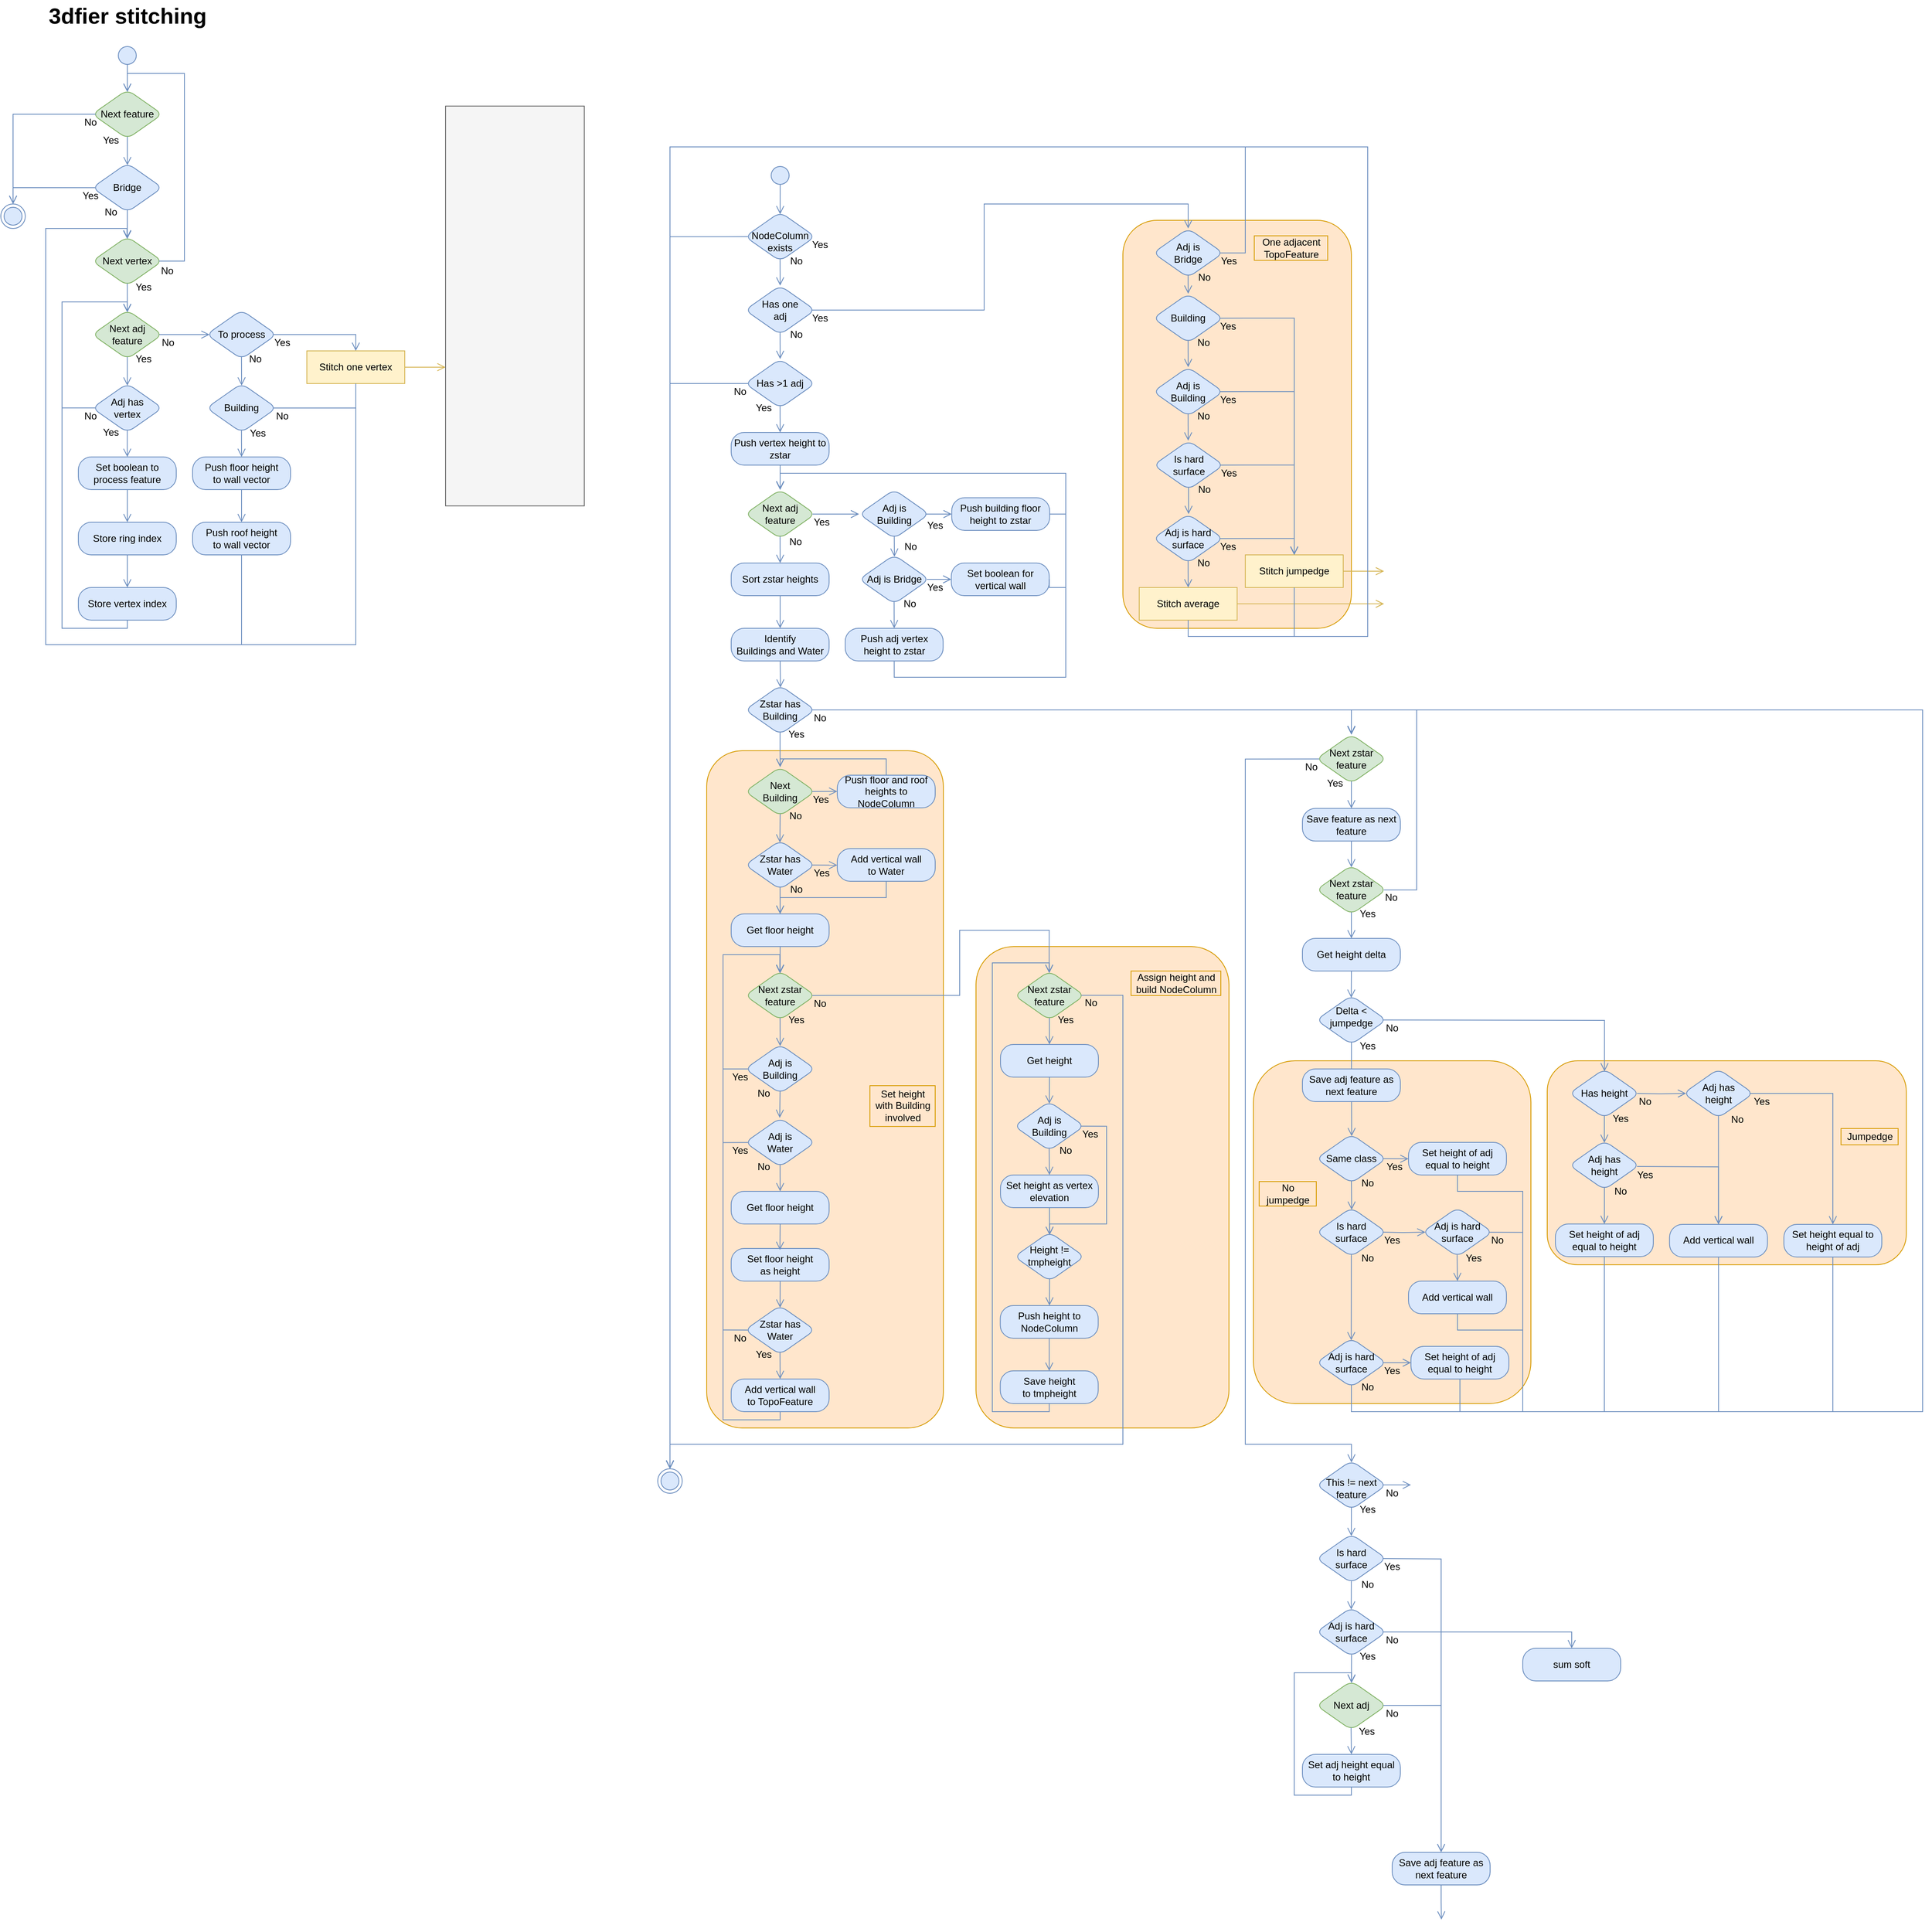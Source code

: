 <mxfile version="12.6.5" type="device"><diagram id="hNyaCAgBg2JTcx5JqqN7" name="Page-1"><mxGraphModel dx="1185" dy="685" grid="1" gridSize="10" guides="1" tooltips="1" connect="1" arrows="1" fold="1" page="1" pageScale="1" pageWidth="850" pageHeight="1100" math="0" shadow="0"><root><mxCell id="0"/><mxCell id="1" parent="0"/><mxCell id="BG4ITf0Lpv3v2Rm0XvDp-332" value="" style="rounded=1;whiteSpace=wrap;html=1;fillColor=#ffe6cc;strokeColor=#d79b00;" vertex="1" parent="1"><mxGeometry x="2160" y="1310" width="440" height="250" as="geometry"/></mxCell><mxCell id="BG4ITf0Lpv3v2Rm0XvDp-333" value="Jumpedge" style="text;html=1;resizable=0;autosize=1;align=center;verticalAlign=middle;points=[];fillColor=#ffe6cc;strokeColor=#d79b00;rounded=0;" vertex="1" parent="1"><mxGeometry x="2520" y="1393" width="70" height="20" as="geometry"/></mxCell><mxCell id="BG4ITf0Lpv3v2Rm0XvDp-330" value="" style="rounded=1;whiteSpace=wrap;html=1;fillColor=#ffe6cc;strokeColor=#d79b00;" vertex="1" parent="1"><mxGeometry x="1800" y="1310" width="340" height="420" as="geometry"/></mxCell><mxCell id="BG4ITf0Lpv3v2Rm0XvDp-331" value="No&lt;br&gt;jumpedge" style="text;html=1;resizable=0;autosize=1;align=center;verticalAlign=middle;points=[];fillColor=#ffe6cc;strokeColor=#d79b00;rounded=0;" vertex="1" parent="1"><mxGeometry x="1807" y="1458" width="70" height="30" as="geometry"/></mxCell><mxCell id="BG4ITf0Lpv3v2Rm0XvDp-306" value="Set height of adj equal to height" style="rounded=1;whiteSpace=wrap;html=1;arcSize=40;fillColor=#dae8fc;strokeColor=#6c8ebf;shadow=0;" vertex="1" parent="1"><mxGeometry x="1993" y="1660" width="120" height="40" as="geometry"/></mxCell><mxCell id="BG4ITf0Lpv3v2Rm0XvDp-301" value="Set height of adj equal to height" style="rounded=1;whiteSpace=wrap;html=1;arcSize=40;fillColor=#dae8fc;strokeColor=#6c8ebf;shadow=0;" vertex="1" parent="1"><mxGeometry x="1990" y="1410" width="120" height="40" as="geometry"/></mxCell><mxCell id="BG4ITf0Lpv3v2Rm0XvDp-247" value="" style="rounded=1;whiteSpace=wrap;html=1;fillColor=#ffe6cc;strokeColor=#d79b00;" vertex="1" parent="1"><mxGeometry x="1130" y="930" width="290" height="830" as="geometry"/></mxCell><mxCell id="BG4ITf0Lpv3v2Rm0XvDp-248" value="Set height&lt;br&gt;with Building&lt;br&gt;involved" style="text;html=1;resizable=0;autosize=1;align=center;verticalAlign=middle;points=[];fillColor=#ffe6cc;strokeColor=#d79b00;rounded=0;" vertex="1" parent="1"><mxGeometry x="1330" y="1340.48" width="80" height="50" as="geometry"/></mxCell><mxCell id="BG4ITf0Lpv3v2Rm0XvDp-245" value="" style="rounded=1;whiteSpace=wrap;html=1;fillColor=#ffe6cc;strokeColor=#d79b00;" vertex="1" parent="1"><mxGeometry x="1640" y="280" width="280" height="500" as="geometry"/></mxCell><mxCell id="BG4ITf0Lpv3v2Rm0XvDp-246" value="One adjacent&lt;br&gt;TopoFeature" style="text;html=1;resizable=0;autosize=1;align=center;verticalAlign=middle;points=[];fillColor=#ffe6cc;strokeColor=#d79b00;rounded=0;" vertex="1" parent="1"><mxGeometry x="1801" y="299" width="90" height="30" as="geometry"/></mxCell><mxCell id="BG4ITf0Lpv3v2Rm0XvDp-242" value="" style="rounded=1;whiteSpace=wrap;html=1;fillColor=#ffe6cc;strokeColor=#d79b00;" vertex="1" parent="1"><mxGeometry x="1460" y="1170" width="310" height="590" as="geometry"/></mxCell><mxCell id="BG4ITf0Lpv3v2Rm0XvDp-243" value="Assign height and &lt;br&gt;build NodeColumn" style="text;html=1;resizable=0;autosize=1;align=center;verticalAlign=middle;points=[];fillColor=#ffe6cc;strokeColor=#d79b00;rounded=0;" vertex="1" parent="1"><mxGeometry x="1650" y="1200" width="110" height="30" as="geometry"/></mxCell><mxCell id="BG4ITf0Lpv3v2Rm0XvDp-110" value="No" style="text;html=1;strokeColor=none;fillColor=none;align=center;verticalAlign=middle;whiteSpace=wrap;rounded=0;rotation=0;" vertex="1" parent="1"><mxGeometry x="1719.0" y="510.48" width="40" height="20" as="geometry"/></mxCell><mxCell id="BG4ITf0Lpv3v2Rm0XvDp-111" value="" style="edgeStyle=orthogonalEdgeStyle;rounded=0;orthogonalLoop=1;jettySize=auto;html=1;shadow=0;fontColor=#ffffff;exitX=0.499;exitY=0.956;exitDx=0;exitDy=0;fillColor=#dae8fc;strokeColor=#6c8ebf;endArrow=open;endFill=0;endSize=8;exitPerimeter=0;entryX=0.5;entryY=0;entryDx=0;entryDy=0;" edge="1" parent="1" source="BG4ITf0Lpv3v2Rm0XvDp-114"><mxGeometry relative="1" as="geometry"><mxPoint x="1720" y="550" as="targetPoint"/><mxPoint x="1760.71" y="487.34" as="sourcePoint"/></mxGeometry></mxCell><mxCell id="BG4ITf0Lpv3v2Rm0XvDp-112" value="Yes" style="text;html=1;strokeColor=none;fillColor=none;align=center;verticalAlign=middle;whiteSpace=wrap;rounded=0;" vertex="1" parent="1"><mxGeometry x="1749.22" y="490.48" width="40" height="20" as="geometry"/></mxCell><mxCell id="BG4ITf0Lpv3v2Rm0XvDp-113" value="" style="edgeStyle=orthogonalEdgeStyle;rounded=0;orthogonalLoop=1;jettySize=auto;html=1;shadow=0;fontColor=#ffffff;exitX=0.951;exitY=0.499;exitDx=0;exitDy=0;fillColor=#dae8fc;strokeColor=#6c8ebf;endArrow=open;endFill=0;endSize=8;exitPerimeter=0;entryX=0.5;entryY=0;entryDx=0;entryDy=0;" edge="1" parent="1" source="BG4ITf0Lpv3v2Rm0XvDp-114" target="BG4ITf0Lpv3v2Rm0XvDp-106"><mxGeometry relative="1" as="geometry"><mxPoint x="1800" y="490" as="targetPoint"/><mxPoint x="1592.22" y="434.48" as="sourcePoint"/></mxGeometry></mxCell><mxCell id="BG4ITf0Lpv3v2Rm0XvDp-114" value="Adj is&lt;br&gt;Building" style="rhombus;whiteSpace=wrap;html=1;fillColor=#dae8fc;strokeColor=#6c8ebf;rounded=1;shadow=0;strokeWidth=1;perimeterSpacing=0;" vertex="1" parent="1"><mxGeometry x="1677" y="460" width="86" height="60" as="geometry"/></mxCell><mxCell id="BG4ITf0Lpv3v2Rm0XvDp-74" value="No" style="text;html=1;strokeColor=none;fillColor=none;align=center;verticalAlign=middle;whiteSpace=wrap;rounded=0;rotation=0;" vertex="1" parent="1"><mxGeometry x="1719.0" y="420.48" width="40" height="20" as="geometry"/></mxCell><mxCell id="BG4ITf0Lpv3v2Rm0XvDp-4" value="Next feature" style="rhombus;whiteSpace=wrap;html=1;fillColor=#d5e8d4;strokeColor=#82b366;rounded=1;shadow=0;strokeWidth=1;perimeterSpacing=0;" vertex="1" parent="1"><mxGeometry x="377" y="120" width="86" height="60" as="geometry"/></mxCell><mxCell id="-HFDxZ_I_lqRfmDiAq0E-3" value="3dfier stitching" style="text;strokeColor=none;fillColor=none;html=1;fontSize=27;fontStyle=1;verticalAlign=middle;align=center;rounded=0;shadow=0;" parent="1" vertex="1"><mxGeometry x="320" y="10" width="200" height="40" as="geometry"/></mxCell><mxCell id="BG4ITf0Lpv3v2Rm0XvDp-1" value="" style="ellipse;html=1;shape=startState;fillColor=#dae8fc;strokeColor=#6c8ebf;shadow=0;" vertex="1" parent="1"><mxGeometry x="405" y="63" width="30" height="30" as="geometry"/></mxCell><mxCell id="BG4ITf0Lpv3v2Rm0XvDp-2" value="" style="edgeStyle=orthogonalEdgeStyle;html=1;verticalAlign=bottom;endArrow=open;endSize=8;strokeColor=#6c8ebf;fillColor=#dae8fc;shadow=0;entryX=0.5;entryY=0.044;entryDx=0;entryDy=0;exitX=0.501;exitY=0.867;exitDx=0;exitDy=0;rounded=0;exitPerimeter=0;entryPerimeter=0;" edge="1" parent="1" source="BG4ITf0Lpv3v2Rm0XvDp-1" target="BG4ITf0Lpv3v2Rm0XvDp-4"><mxGeometry relative="1" as="geometry"><mxPoint x="280" y="47" as="targetPoint"/><mxPoint x="280" y="27" as="sourcePoint"/></mxGeometry></mxCell><mxCell id="BG4ITf0Lpv3v2Rm0XvDp-3" value="" style="ellipse;html=1;shape=endState;fillColor=#dae8fc;strokeColor=#6c8ebf;rounded=1;shadow=0;" vertex="1" parent="1"><mxGeometry x="265" y="260" width="30" height="30" as="geometry"/></mxCell><mxCell id="BG4ITf0Lpv3v2Rm0XvDp-5" value="No" style="text;html=1;strokeColor=none;fillColor=none;align=center;verticalAlign=middle;whiteSpace=wrap;rounded=0;" vertex="1" parent="1"><mxGeometry x="355.0" y="150.0" width="40" height="20" as="geometry"/></mxCell><mxCell id="BG4ITf0Lpv3v2Rm0XvDp-6" value="Yes" style="text;html=1;strokeColor=none;fillColor=none;align=center;verticalAlign=middle;whiteSpace=wrap;rounded=0;" vertex="1" parent="1"><mxGeometry x="379.81" y="172.0" width="40" height="20" as="geometry"/></mxCell><mxCell id="BG4ITf0Lpv3v2Rm0XvDp-7" value="" style="edgeStyle=orthogonalEdgeStyle;rounded=0;orthogonalLoop=1;jettySize=auto;html=1;shadow=0;fontColor=#ffffff;exitX=0.5;exitY=0.959;exitDx=0;exitDy=0;fillColor=#dae8fc;strokeColor=#6c8ebf;endArrow=open;endFill=0;endSize=8;exitPerimeter=0;entryX=0.501;entryY=0.042;entryDx=0;entryDy=0;entryPerimeter=0;" edge="1" parent="1" source="BG4ITf0Lpv3v2Rm0XvDp-4" target="BG4ITf0Lpv3v2Rm0XvDp-9"><mxGeometry relative="1" as="geometry"><mxPoint x="280" y="133" as="targetPoint"/><mxPoint x="290" y="104.31" as="sourcePoint"/></mxGeometry></mxCell><mxCell id="BG4ITf0Lpv3v2Rm0XvDp-8" value="" style="edgeStyle=orthogonalEdgeStyle;rounded=0;orthogonalLoop=1;jettySize=auto;html=1;shadow=0;fontColor=#ffffff;exitX=0.051;exitY=0.5;exitDx=0;exitDy=0;fillColor=#dae8fc;strokeColor=#6c8ebf;endArrow=open;endFill=0;endSize=8;exitPerimeter=0;entryX=0.5;entryY=0;entryDx=0;entryDy=0;" edge="1" parent="1" source="BG4ITf0Lpv3v2Rm0XvDp-4" target="BG4ITf0Lpv3v2Rm0XvDp-3"><mxGeometry relative="1" as="geometry"><mxPoint x="280" y="537" as="targetPoint"/><mxPoint x="-20" y="118.54" as="sourcePoint"/><Array as="points"><mxPoint x="280" y="150"/></Array></mxGeometry></mxCell><mxCell id="BG4ITf0Lpv3v2Rm0XvDp-9" value="Bridge" style="rhombus;whiteSpace=wrap;html=1;fillColor=#dae8fc;strokeColor=#6c8ebf;rounded=1;shadow=0;strokeWidth=1;perimeterSpacing=0;" vertex="1" parent="1"><mxGeometry x="377" y="210" width="86" height="60" as="geometry"/></mxCell><mxCell id="BG4ITf0Lpv3v2Rm0XvDp-10" value="No" style="text;html=1;strokeColor=none;fillColor=none;align=center;verticalAlign=middle;whiteSpace=wrap;rounded=0;" vertex="1" parent="1"><mxGeometry x="379.81" y="260.0" width="40" height="20" as="geometry"/></mxCell><mxCell id="BG4ITf0Lpv3v2Rm0XvDp-11" value="Yes" style="text;html=1;strokeColor=none;fillColor=none;align=center;verticalAlign=middle;whiteSpace=wrap;rounded=0;" vertex="1" parent="1"><mxGeometry x="355.0" y="240.0" width="40" height="20" as="geometry"/></mxCell><mxCell id="BG4ITf0Lpv3v2Rm0XvDp-12" value="" style="edgeStyle=orthogonalEdgeStyle;rounded=0;orthogonalLoop=1;jettySize=auto;html=1;shadow=0;fontColor=#ffffff;exitX=0.5;exitY=0.96;exitDx=0;exitDy=0;fillColor=#dae8fc;strokeColor=#6c8ebf;endArrow=open;endFill=0;endSize=8;exitPerimeter=0;entryX=0.499;entryY=0.043;entryDx=0;entryDy=0;entryPerimeter=0;" edge="1" parent="1" source="BG4ITf0Lpv3v2Rm0XvDp-9"><mxGeometry relative="1" as="geometry"><mxPoint x="419.914" y="302.58" as="targetPoint"/><mxPoint x="290" y="257" as="sourcePoint"/><Array as="points"><mxPoint x="420" y="280"/><mxPoint x="420" y="280"/></Array></mxGeometry></mxCell><mxCell id="BG4ITf0Lpv3v2Rm0XvDp-13" value="" style="edgeStyle=orthogonalEdgeStyle;rounded=0;orthogonalLoop=1;jettySize=auto;html=1;shadow=0;fontColor=#ffffff;exitX=0.042;exitY=0.499;exitDx=0;exitDy=0;fillColor=#dae8fc;strokeColor=#6c8ebf;endArrow=open;endFill=0;endSize=8;exitPerimeter=0;entryX=0.5;entryY=0;entryDx=0;entryDy=0;" edge="1" parent="1" source="BG4ITf0Lpv3v2Rm0XvDp-9" target="BG4ITf0Lpv3v2Rm0XvDp-3"><mxGeometry relative="1" as="geometry"><mxPoint x="320" y="290" as="targetPoint"/><mxPoint x="391.386" y="160" as="sourcePoint"/><Array as="points"><mxPoint x="280" y="240"/></Array></mxGeometry></mxCell><mxCell id="BG4ITf0Lpv3v2Rm0XvDp-14" value="" style="edgeStyle=orthogonalEdgeStyle;rounded=0;orthogonalLoop=1;jettySize=auto;html=1;shadow=0;fontColor=#ffffff;exitX=0.5;exitY=0.96;exitDx=0;exitDy=0;fillColor=#dae8fc;strokeColor=#6c8ebf;endArrow=open;endFill=0;endSize=8;exitPerimeter=0;entryX=0.499;entryY=0.043;entryDx=0;entryDy=0;entryPerimeter=0;" edge="1" parent="1" target="BG4ITf0Lpv3v2Rm0XvDp-15"><mxGeometry relative="1" as="geometry"><mxPoint x="419.914" y="302.58" as="targetPoint"/><mxPoint x="420" y="267.6" as="sourcePoint"/></mxGeometry></mxCell><mxCell id="BG4ITf0Lpv3v2Rm0XvDp-15" value="Next vertex" style="rhombus;whiteSpace=wrap;html=1;fillColor=#d5e8d4;strokeColor=#82b366;rounded=1;shadow=0;strokeWidth=1;perimeterSpacing=0;" vertex="1" parent="1"><mxGeometry x="377" y="300" width="86" height="60" as="geometry"/></mxCell><mxCell id="BG4ITf0Lpv3v2Rm0XvDp-16" value="No" style="text;html=1;strokeColor=none;fillColor=none;align=center;verticalAlign=middle;whiteSpace=wrap;rounded=0;" vertex="1" parent="1"><mxGeometry x="449.0" y="332.0" width="40" height="20" as="geometry"/></mxCell><mxCell id="BG4ITf0Lpv3v2Rm0XvDp-17" value="Yes" style="text;html=1;strokeColor=none;fillColor=none;align=center;verticalAlign=middle;whiteSpace=wrap;rounded=0;" vertex="1" parent="1"><mxGeometry x="419.81" y="352.0" width="40" height="20" as="geometry"/></mxCell><mxCell id="BG4ITf0Lpv3v2Rm0XvDp-18" value="" style="edgeStyle=orthogonalEdgeStyle;rounded=0;orthogonalLoop=1;jettySize=auto;html=1;shadow=0;fontColor=#ffffff;exitX=0.499;exitY=0.957;exitDx=0;exitDy=0;fillColor=#dae8fc;strokeColor=#6c8ebf;endArrow=open;endFill=0;endSize=8;exitPerimeter=0;entryX=0.5;entryY=0.046;entryDx=0;entryDy=0;entryPerimeter=0;" edge="1" parent="1" source="BG4ITf0Lpv3v2Rm0XvDp-15" target="BG4ITf0Lpv3v2Rm0XvDp-21"><mxGeometry relative="1" as="geometry"><mxPoint x="420" y="390" as="targetPoint"/><mxPoint x="279.41" y="277.0" as="sourcePoint"/></mxGeometry></mxCell><mxCell id="BG4ITf0Lpv3v2Rm0XvDp-19" value="" style="edgeStyle=orthogonalEdgeStyle;rounded=0;orthogonalLoop=1;jettySize=auto;html=1;shadow=0;fontColor=#ffffff;exitX=0.953;exitY=0.5;exitDx=0;exitDy=0;fillColor=#dae8fc;strokeColor=#6c8ebf;endArrow=open;endFill=0;endSize=8;exitPerimeter=0;entryX=0.5;entryY=0.044;entryDx=0;entryDy=0;entryPerimeter=0;" edge="1" parent="1" source="BG4ITf0Lpv3v2Rm0XvDp-15" target="BG4ITf0Lpv3v2Rm0XvDp-4"><mxGeometry relative="1" as="geometry"><mxPoint x="420" y="122.58" as="targetPoint"/><mxPoint x="457.9" y="329.86" as="sourcePoint"/><Array as="points"><mxPoint x="490" y="330"/><mxPoint x="490" y="100"/><mxPoint x="420" y="100"/></Array></mxGeometry></mxCell><mxCell id="BG4ITf0Lpv3v2Rm0XvDp-20" value="" style="edgeStyle=orthogonalEdgeStyle;rounded=0;orthogonalLoop=1;jettySize=auto;html=1;shadow=0;fontColor=#ffffff;exitX=0.953;exitY=0.5;exitDx=0;exitDy=0;fillColor=#dae8fc;strokeColor=#6c8ebf;endArrow=open;endFill=0;endSize=8;exitPerimeter=0;entryX=0.044;entryY=0.501;entryDx=0;entryDy=0;entryPerimeter=0;" edge="1" source="BG4ITf0Lpv3v2Rm0XvDp-21" parent="1" target="BG4ITf0Lpv3v2Rm0XvDp-40"><mxGeometry relative="1" as="geometry"><mxPoint x="520" y="420" as="targetPoint"/><mxPoint x="458.71" y="416.86" as="sourcePoint"/></mxGeometry></mxCell><mxCell id="BG4ITf0Lpv3v2Rm0XvDp-21" value="Next adj&lt;br&gt;feature" style="rhombus;whiteSpace=wrap;html=1;fillColor=#d5e8d4;strokeColor=#82b366;rounded=1;shadow=0;strokeWidth=1;perimeterSpacing=0;" vertex="1" parent="1"><mxGeometry x="377" y="390" width="86" height="60" as="geometry"/></mxCell><mxCell id="BG4ITf0Lpv3v2Rm0XvDp-22" value="No" style="text;html=1;strokeColor=none;fillColor=none;align=center;verticalAlign=middle;whiteSpace=wrap;rounded=0;rotation=0;" vertex="1" parent="1"><mxGeometry x="449.81" y="420.0" width="40" height="20" as="geometry"/></mxCell><mxCell id="BG4ITf0Lpv3v2Rm0XvDp-23" value="Yes" style="text;html=1;strokeColor=none;fillColor=none;align=center;verticalAlign=middle;whiteSpace=wrap;rounded=0;" vertex="1" parent="1"><mxGeometry x="419.81" y="440.0" width="40" height="20" as="geometry"/></mxCell><mxCell id="BG4ITf0Lpv3v2Rm0XvDp-24" value="" style="edgeStyle=orthogonalEdgeStyle;rounded=0;orthogonalLoop=1;jettySize=auto;html=1;shadow=0;fontColor=#ffffff;exitX=0.499;exitY=0.958;exitDx=0;exitDy=0;fillColor=#dae8fc;strokeColor=#6c8ebf;endArrow=open;endFill=0;endSize=8;exitPerimeter=0;entryX=0.5;entryY=0.043;entryDx=0;entryDy=0;entryPerimeter=0;" edge="1" source="BG4ITf0Lpv3v2Rm0XvDp-21" parent="1" target="BG4ITf0Lpv3v2Rm0XvDp-26"><mxGeometry relative="1" as="geometry"><mxPoint x="420.81" y="477" as="targetPoint"/><mxPoint x="280.22" y="364.0" as="sourcePoint"/></mxGeometry></mxCell><mxCell id="BG4ITf0Lpv3v2Rm0XvDp-25" value="" style="edgeStyle=orthogonalEdgeStyle;rounded=0;orthogonalLoop=1;jettySize=auto;html=1;shadow=0;fontColor=#ffffff;exitX=0.043;exitY=0.498;exitDx=0;exitDy=0;fillColor=#dae8fc;strokeColor=#6c8ebf;endArrow=open;endFill=0;endSize=8;exitPerimeter=0;entryX=0.499;entryY=0.043;entryDx=0;entryDy=0;entryPerimeter=0;" edge="1" source="BG4ITf0Lpv3v2Rm0XvDp-26" parent="1" target="BG4ITf0Lpv3v2Rm0XvDp-21"><mxGeometry relative="1" as="geometry"><mxPoint x="400" y="376.648" as="targetPoint"/><mxPoint x="458.71" y="506.86" as="sourcePoint"/><Array as="points"><mxPoint x="340" y="510"/><mxPoint x="340" y="380"/><mxPoint x="420" y="380"/></Array></mxGeometry></mxCell><mxCell id="BG4ITf0Lpv3v2Rm0XvDp-26" value="Adj has&lt;br&gt;vertex" style="rhombus;whiteSpace=wrap;html=1;fillColor=#dae8fc;strokeColor=#6c8ebf;rounded=1;shadow=0;strokeWidth=1;perimeterSpacing=0;" vertex="1" parent="1"><mxGeometry x="377" y="480" width="86" height="60" as="geometry"/></mxCell><mxCell id="BG4ITf0Lpv3v2Rm0XvDp-27" value="No" style="text;html=1;strokeColor=none;fillColor=none;align=center;verticalAlign=middle;whiteSpace=wrap;rounded=0;rotation=0;" vertex="1" parent="1"><mxGeometry x="355.0" y="510.0" width="40" height="20" as="geometry"/></mxCell><mxCell id="BG4ITf0Lpv3v2Rm0XvDp-28" value="Yes" style="text;html=1;strokeColor=none;fillColor=none;align=center;verticalAlign=middle;whiteSpace=wrap;rounded=0;" vertex="1" parent="1"><mxGeometry x="379.81" y="530.0" width="40" height="20" as="geometry"/></mxCell><mxCell id="BG4ITf0Lpv3v2Rm0XvDp-29" value="" style="edgeStyle=orthogonalEdgeStyle;rounded=0;orthogonalLoop=1;jettySize=auto;html=1;shadow=0;fontColor=#ffffff;exitX=0.499;exitY=0.957;exitDx=0;exitDy=0;fillColor=#dae8fc;strokeColor=#6c8ebf;endArrow=open;endFill=0;endSize=8;exitPerimeter=0;" edge="1" source="BG4ITf0Lpv3v2Rm0XvDp-26" parent="1" target="BG4ITf0Lpv3v2Rm0XvDp-34"><mxGeometry relative="1" as="geometry"><mxPoint x="420.81" y="567" as="targetPoint"/><mxPoint x="280.22" y="454.0" as="sourcePoint"/></mxGeometry></mxCell><mxCell id="BG4ITf0Lpv3v2Rm0XvDp-30" value="Store ring index" style="rounded=1;whiteSpace=wrap;html=1;arcSize=40;fillColor=#dae8fc;strokeColor=#6c8ebf;shadow=0;" vertex="1" parent="1"><mxGeometry x="360" y="650" width="120" height="40" as="geometry"/></mxCell><mxCell id="BG4ITf0Lpv3v2Rm0XvDp-31" value="" style="edgeStyle=orthogonalEdgeStyle;rounded=0;orthogonalLoop=1;jettySize=auto;html=1;shadow=0;fontColor=#ffffff;fillColor=#dae8fc;strokeColor=#6c8ebf;endArrow=open;endFill=0;endSize=8;entryX=0.5;entryY=0;entryDx=0;entryDy=0;exitX=0.5;exitY=1;exitDx=0;exitDy=0;" edge="1" parent="1" source="BG4ITf0Lpv3v2Rm0XvDp-30" target="BG4ITf0Lpv3v2Rm0XvDp-32"><mxGeometry relative="1" as="geometry"><mxPoint x="420" y="730" as="targetPoint"/><mxPoint x="419.97" y="690.93" as="sourcePoint"/></mxGeometry></mxCell><mxCell id="BG4ITf0Lpv3v2Rm0XvDp-32" value="Store vertex index" style="rounded=1;whiteSpace=wrap;html=1;arcSize=40;fillColor=#dae8fc;strokeColor=#6c8ebf;shadow=0;" vertex="1" parent="1"><mxGeometry x="360" y="730" width="120" height="40" as="geometry"/></mxCell><mxCell id="BG4ITf0Lpv3v2Rm0XvDp-33" value="" style="edgeStyle=orthogonalEdgeStyle;rounded=0;orthogonalLoop=1;jettySize=auto;html=1;shadow=0;fontColor=#ffffff;fillColor=#dae8fc;strokeColor=#6c8ebf;endArrow=open;endFill=0;endSize=8;exitX=0.5;exitY=1;exitDx=0;exitDy=0;entryX=0.5;entryY=0.043;entryDx=0;entryDy=0;entryPerimeter=0;" edge="1" source="BG4ITf0Lpv3v2Rm0XvDp-32" parent="1" target="BG4ITf0Lpv3v2Rm0XvDp-21"><mxGeometry relative="1" as="geometry"><mxPoint x="370" y="390" as="targetPoint"/><mxPoint x="419.97" y="690.93" as="sourcePoint"/><Array as="points"><mxPoint x="420" y="780"/><mxPoint x="340" y="780"/><mxPoint x="340" y="380"/><mxPoint x="420" y="380"/></Array></mxGeometry></mxCell><mxCell id="BG4ITf0Lpv3v2Rm0XvDp-34" value="Set boolean to&lt;br&gt;process feature" style="rounded=1;whiteSpace=wrap;html=1;arcSize=40;fillColor=#dae8fc;strokeColor=#6c8ebf;shadow=0;" vertex="1" parent="1"><mxGeometry x="360" y="570" width="120" height="40" as="geometry"/></mxCell><mxCell id="BG4ITf0Lpv3v2Rm0XvDp-35" value="" style="edgeStyle=orthogonalEdgeStyle;rounded=0;orthogonalLoop=1;jettySize=auto;html=1;shadow=0;fontColor=#ffffff;fillColor=#dae8fc;strokeColor=#6c8ebf;endArrow=open;endFill=0;endSize=8;exitX=0.5;exitY=1;exitDx=0;exitDy=0;entryX=0.5;entryY=0;entryDx=0;entryDy=0;" edge="1" source="BG4ITf0Lpv3v2Rm0XvDp-34" parent="1" target="BG4ITf0Lpv3v2Rm0XvDp-30"><mxGeometry relative="1" as="geometry"><mxPoint x="420" y="650" as="targetPoint"/><mxPoint x="419.97" y="610.93" as="sourcePoint"/></mxGeometry></mxCell><mxCell id="BG4ITf0Lpv3v2Rm0XvDp-36" value="" style="edgeStyle=orthogonalEdgeStyle;rounded=0;orthogonalLoop=1;jettySize=auto;html=1;shadow=0;fontColor=#ffffff;exitX=0.953;exitY=0.5;exitDx=0;exitDy=0;fillColor=#dae8fc;strokeColor=#6c8ebf;endArrow=open;endFill=0;endSize=8;exitPerimeter=0;entryX=0.5;entryY=0;entryDx=0;entryDy=0;" edge="1" source="BG4ITf0Lpv3v2Rm0XvDp-40" parent="1" target="BG4ITf0Lpv3v2Rm0XvDp-41"><mxGeometry relative="1" as="geometry"><mxPoint x="662" y="420" as="targetPoint"/><mxPoint x="600.71" y="416.86" as="sourcePoint"/><Array as="points"><mxPoint x="700" y="420"/></Array></mxGeometry></mxCell><mxCell id="BG4ITf0Lpv3v2Rm0XvDp-37" value="No" style="text;html=1;strokeColor=none;fillColor=none;align=center;verticalAlign=middle;whiteSpace=wrap;rounded=0;rotation=0;" vertex="1" parent="1"><mxGeometry x="557.0" y="440.0" width="40" height="20" as="geometry"/></mxCell><mxCell id="BG4ITf0Lpv3v2Rm0XvDp-38" value="Yes" style="text;html=1;strokeColor=none;fillColor=none;align=center;verticalAlign=middle;whiteSpace=wrap;rounded=0;" vertex="1" parent="1"><mxGeometry x="590.0" y="420.0" width="40" height="20" as="geometry"/></mxCell><mxCell id="BG4ITf0Lpv3v2Rm0XvDp-39" value="" style="edgeStyle=orthogonalEdgeStyle;rounded=0;orthogonalLoop=1;jettySize=auto;html=1;shadow=0;fontColor=#ffffff;exitX=0.499;exitY=0.958;exitDx=0;exitDy=0;fillColor=#dae8fc;strokeColor=#6c8ebf;endArrow=open;endFill=0;endSize=8;exitPerimeter=0;entryX=0.501;entryY=0.042;entryDx=0;entryDy=0;entryPerimeter=0;" edge="1" source="BG4ITf0Lpv3v2Rm0XvDp-40" parent="1" target="BG4ITf0Lpv3v2Rm0XvDp-48"><mxGeometry relative="1" as="geometry"><mxPoint x="560" y="490" as="targetPoint"/><mxPoint x="422.22" y="364.0" as="sourcePoint"/></mxGeometry></mxCell><mxCell id="BG4ITf0Lpv3v2Rm0XvDp-40" value="To process" style="rhombus;whiteSpace=wrap;html=1;fillColor=#dae8fc;strokeColor=#6c8ebf;rounded=1;shadow=0;strokeWidth=1;perimeterSpacing=0;" vertex="1" parent="1"><mxGeometry x="517" y="390" width="86" height="60" as="geometry"/></mxCell><mxCell id="BG4ITf0Lpv3v2Rm0XvDp-41" value="Stitch one vertex" style="rounded=0;whiteSpace=wrap;html=1;arcSize=40;fillColor=#fff2cc;strokeColor=#d6b656;shadow=0;" vertex="1" parent="1"><mxGeometry x="640" y="440" width="120" height="40" as="geometry"/></mxCell><mxCell id="BG4ITf0Lpv3v2Rm0XvDp-42" value="" style="edgeStyle=orthogonalEdgeStyle;rounded=0;orthogonalLoop=1;jettySize=auto;html=1;shadow=0;fontColor=#ffffff;exitX=1;exitY=0.5;exitDx=0;exitDy=0;fillColor=#fff2cc;strokeColor=#d6b656;endArrow=open;endFill=0;endSize=8;entryX=0;entryY=0.653;entryDx=0;entryDy=0;entryPerimeter=0;" edge="1" parent="1" source="BG4ITf0Lpv3v2Rm0XvDp-41" target="BG4ITf0Lpv3v2Rm0XvDp-43"><mxGeometry relative="1" as="geometry"><mxPoint x="800" y="460" as="targetPoint"/><mxPoint x="780" y="460" as="sourcePoint"/></mxGeometry></mxCell><mxCell id="BG4ITf0Lpv3v2Rm0XvDp-43" value="" style="rounded=0;whiteSpace=wrap;html=1;fillColor=#f5f5f5;strokeColor=#666666;fontColor=#333333;" vertex="1" parent="1"><mxGeometry x="810" y="140" width="170" height="490" as="geometry"/></mxCell><mxCell id="BG4ITf0Lpv3v2Rm0XvDp-44" value="" style="edgeStyle=orthogonalEdgeStyle;rounded=0;orthogonalLoop=1;jettySize=auto;html=1;shadow=0;fontColor=#ffffff;exitX=0.953;exitY=0.5;exitDx=0;exitDy=0;fillColor=#dae8fc;strokeColor=#6c8ebf;endArrow=open;endFill=0;endSize=8;exitPerimeter=0;entryX=0.497;entryY=0.042;entryDx=0;entryDy=0;entryPerimeter=0;" edge="1" source="BG4ITf0Lpv3v2Rm0XvDp-48" parent="1" target="BG4ITf0Lpv3v2Rm0XvDp-15"><mxGeometry relative="1" as="geometry"><mxPoint x="380" y="380" as="targetPoint"/><mxPoint x="600.71" y="506.86" as="sourcePoint"/><Array as="points"><mxPoint x="700" y="510"/><mxPoint x="700" y="800"/><mxPoint x="320" y="800"/><mxPoint x="320" y="290"/><mxPoint x="420" y="290"/></Array></mxGeometry></mxCell><mxCell id="BG4ITf0Lpv3v2Rm0XvDp-45" value="No" style="text;html=1;strokeColor=none;fillColor=none;align=center;verticalAlign=middle;whiteSpace=wrap;rounded=0;rotation=0;" vertex="1" parent="1"><mxGeometry x="590.0" y="510.0" width="40" height="20" as="geometry"/></mxCell><mxCell id="BG4ITf0Lpv3v2Rm0XvDp-46" value="Yes" style="text;html=1;strokeColor=none;fillColor=none;align=center;verticalAlign=middle;whiteSpace=wrap;rounded=0;" vertex="1" parent="1"><mxGeometry x="560.0" y="531.0" width="40" height="20" as="geometry"/></mxCell><mxCell id="BG4ITf0Lpv3v2Rm0XvDp-47" value="" style="edgeStyle=orthogonalEdgeStyle;rounded=0;orthogonalLoop=1;jettySize=auto;html=1;shadow=0;fontColor=#ffffff;exitX=0.499;exitY=0.958;exitDx=0;exitDy=0;fillColor=#dae8fc;strokeColor=#6c8ebf;endArrow=open;endFill=0;endSize=8;exitPerimeter=0;" edge="1" source="BG4ITf0Lpv3v2Rm0XvDp-48" parent="1"><mxGeometry relative="1" as="geometry"><mxPoint x="560" y="570" as="targetPoint"/><mxPoint x="422.22" y="454.0" as="sourcePoint"/></mxGeometry></mxCell><mxCell id="BG4ITf0Lpv3v2Rm0XvDp-48" value="Building" style="rhombus;whiteSpace=wrap;html=1;fillColor=#dae8fc;strokeColor=#6c8ebf;rounded=1;shadow=0;strokeWidth=1;perimeterSpacing=0;" vertex="1" parent="1"><mxGeometry x="517" y="480" width="86" height="60" as="geometry"/></mxCell><mxCell id="BG4ITf0Lpv3v2Rm0XvDp-50" value="" style="edgeStyle=orthogonalEdgeStyle;rounded=0;orthogonalLoop=1;jettySize=auto;html=1;shadow=0;fontColor=#ffffff;fillColor=#dae8fc;strokeColor=#6c8ebf;endArrow=open;endFill=0;endSize=8;exitX=0.5;exitY=1;exitDx=0;exitDy=0;entryX=0.5;entryY=0.044;entryDx=0;entryDy=0;entryPerimeter=0;" edge="1" source="BG4ITf0Lpv3v2Rm0XvDp-52" parent="1" target="BG4ITf0Lpv3v2Rm0XvDp-15"><mxGeometry relative="1" as="geometry"><mxPoint x="360" y="370" as="targetPoint"/><mxPoint x="559.97" y="690.93" as="sourcePoint"/><Array as="points"><mxPoint x="560" y="800"/><mxPoint x="320" y="800"/><mxPoint x="320" y="290"/><mxPoint x="420" y="290"/></Array></mxGeometry></mxCell><mxCell id="BG4ITf0Lpv3v2Rm0XvDp-51" value="" style="edgeStyle=orthogonalEdgeStyle;rounded=0;orthogonalLoop=1;jettySize=auto;html=1;shadow=0;fontColor=#ffffff;fillColor=#dae8fc;strokeColor=#6c8ebf;endArrow=open;endFill=0;endSize=8;exitX=0.5;exitY=1;exitDx=0;exitDy=0;entryX=0.5;entryY=0;entryDx=0;entryDy=0;" edge="1" source="BG4ITf0Lpv3v2Rm0XvDp-53" target="BG4ITf0Lpv3v2Rm0XvDp-52" parent="1"><mxGeometry relative="1" as="geometry"><mxPoint x="560" y="650" as="targetPoint"/><mxPoint x="559.97" y="610.93" as="sourcePoint"/></mxGeometry></mxCell><mxCell id="BG4ITf0Lpv3v2Rm0XvDp-52" value="Push roof height&lt;br&gt;to wall vector" style="rounded=1;whiteSpace=wrap;html=1;arcSize=40;fillColor=#dae8fc;strokeColor=#6c8ebf;shadow=0;" vertex="1" parent="1"><mxGeometry x="500" y="650" width="120" height="40" as="geometry"/></mxCell><mxCell id="BG4ITf0Lpv3v2Rm0XvDp-53" value="Push floor height&lt;br&gt;to wall vector" style="rounded=1;whiteSpace=wrap;html=1;arcSize=40;fillColor=#dae8fc;strokeColor=#6c8ebf;shadow=0;" vertex="1" parent="1"><mxGeometry x="500" y="570" width="120" height="40" as="geometry"/></mxCell><mxCell id="BG4ITf0Lpv3v2Rm0XvDp-54" value="" style="edgeStyle=orthogonalEdgeStyle;rounded=0;orthogonalLoop=1;jettySize=auto;html=1;shadow=0;fontColor=#ffffff;fillColor=#dae8fc;strokeColor=#6c8ebf;endArrow=open;endFill=0;endSize=8;exitX=0.5;exitY=1;exitDx=0;exitDy=0;entryX=0.499;entryY=0.042;entryDx=0;entryDy=0;entryPerimeter=0;" edge="1" parent="1" source="BG4ITf0Lpv3v2Rm0XvDp-41" target="BG4ITf0Lpv3v2Rm0XvDp-15"><mxGeometry relative="1" as="geometry"><mxPoint x="370" y="310" as="targetPoint"/><mxPoint x="710" y="437" as="sourcePoint"/><Array as="points"><mxPoint x="700" y="800"/><mxPoint x="320" y="800"/><mxPoint x="320" y="290"/><mxPoint x="420" y="290"/></Array></mxGeometry></mxCell><mxCell id="BG4ITf0Lpv3v2Rm0XvDp-57" value="" style="ellipse;html=1;shape=startState;fillColor=#dae8fc;strokeColor=#6c8ebf;shadow=0;" vertex="1" parent="1"><mxGeometry x="1205" y="210" width="30" height="30" as="geometry"/></mxCell><mxCell id="BG4ITf0Lpv3v2Rm0XvDp-58" value="" style="edgeStyle=orthogonalEdgeStyle;html=1;verticalAlign=bottom;endArrow=open;endSize=8;strokeColor=#6c8ebf;fillColor=#dae8fc;shadow=0;exitX=0.501;exitY=0.867;exitDx=0;exitDy=0;rounded=0;exitPerimeter=0;entryX=0.5;entryY=0.043;entryDx=0;entryDy=0;entryPerimeter=0;" edge="1" source="BG4ITf0Lpv3v2Rm0XvDp-57" parent="1" target="BG4ITf0Lpv3v2Rm0XvDp-64"><mxGeometry relative="1" as="geometry"><mxPoint x="1222" y="270" as="targetPoint"/><mxPoint x="1077" y="174" as="sourcePoint"/></mxGeometry></mxCell><mxCell id="BG4ITf0Lpv3v2Rm0XvDp-59" value="" style="ellipse;html=1;shape=endState;fillColor=#dae8fc;strokeColor=#6c8ebf;rounded=1;shadow=0;" vertex="1" parent="1"><mxGeometry x="1070" y="1810" width="30" height="30" as="geometry"/></mxCell><mxCell id="BG4ITf0Lpv3v2Rm0XvDp-60" value="" style="edgeStyle=orthogonalEdgeStyle;rounded=0;orthogonalLoop=1;jettySize=auto;html=1;shadow=0;fontColor=#ffffff;fillColor=#dae8fc;strokeColor=#6c8ebf;endArrow=open;endFill=0;endSize=8;entryX=0.5;entryY=0;entryDx=0;entryDy=0;exitX=0.04;exitY=0.501;exitDx=0;exitDy=0;exitPerimeter=0;" edge="1" source="BG4ITf0Lpv3v2Rm0XvDp-64" target="BG4ITf0Lpv3v2Rm0XvDp-59" parent="1"><mxGeometry relative="1" as="geometry"><mxPoint x="1300" y="300" as="targetPoint"/><mxPoint x="1170" y="290" as="sourcePoint"/><Array as="points"><mxPoint x="1085" y="300"/></Array></mxGeometry></mxCell><mxCell id="BG4ITf0Lpv3v2Rm0XvDp-61" value="No" style="text;html=1;strokeColor=none;fillColor=none;align=center;verticalAlign=middle;whiteSpace=wrap;rounded=0;rotation=0;" vertex="1" parent="1"><mxGeometry x="1220.0" y="320.48" width="40" height="20" as="geometry"/></mxCell><mxCell id="BG4ITf0Lpv3v2Rm0XvDp-62" value="Yes" style="text;html=1;strokeColor=none;fillColor=none;align=center;verticalAlign=middle;whiteSpace=wrap;rounded=0;" vertex="1" parent="1"><mxGeometry x="1249" y="300.48" width="40" height="20" as="geometry"/></mxCell><mxCell id="BG4ITf0Lpv3v2Rm0XvDp-63" value="" style="edgeStyle=orthogonalEdgeStyle;rounded=0;orthogonalLoop=1;jettySize=auto;html=1;shadow=0;fontColor=#ffffff;exitX=0.499;exitY=0.958;exitDx=0;exitDy=0;fillColor=#dae8fc;strokeColor=#6c8ebf;endArrow=open;endFill=0;endSize=8;exitPerimeter=0;" edge="1" source="BG4ITf0Lpv3v2Rm0XvDp-64" parent="1"><mxGeometry relative="1" as="geometry"><mxPoint x="1220" y="360" as="targetPoint"/><mxPoint x="1079.22" y="244.48" as="sourcePoint"/></mxGeometry></mxCell><mxCell id="BG4ITf0Lpv3v2Rm0XvDp-64" value="NodeColumn exists" style="rhombus;whiteSpace=wrap;html=1;fillColor=#dae8fc;strokeColor=#6c8ebf;rounded=1;shadow=0;strokeWidth=1;perimeterSpacing=0;spacingTop=12;" vertex="1" parent="1"><mxGeometry x="1177" y="270" width="86" height="60" as="geometry"/></mxCell><mxCell id="BG4ITf0Lpv3v2Rm0XvDp-68" value="" style="edgeStyle=orthogonalEdgeStyle;rounded=0;orthogonalLoop=1;jettySize=auto;html=1;shadow=0;fontColor=#ffffff;exitX=0.953;exitY=0.5;exitDx=0;exitDy=0;fillColor=#dae8fc;strokeColor=#6c8ebf;endArrow=open;endFill=0;endSize=8;exitPerimeter=0;entryX=0.5;entryY=0;entryDx=0;entryDy=0;" edge="1" source="BG4ITf0Lpv3v2Rm0XvDp-72" parent="1" target="BG4ITf0Lpv3v2Rm0XvDp-82"><mxGeometry relative="1" as="geometry"><mxPoint x="1360" y="390" as="targetPoint"/><mxPoint x="1257.71" y="387.34" as="sourcePoint"/><Array as="points"><mxPoint x="1470" y="390"/><mxPoint x="1470" y="260"/><mxPoint x="1720" y="260"/></Array></mxGeometry></mxCell><mxCell id="BG4ITf0Lpv3v2Rm0XvDp-69" value="No" style="text;html=1;strokeColor=none;fillColor=none;align=center;verticalAlign=middle;whiteSpace=wrap;rounded=0;rotation=0;" vertex="1" parent="1"><mxGeometry x="1220.0" y="410.48" width="40" height="20" as="geometry"/></mxCell><mxCell id="BG4ITf0Lpv3v2Rm0XvDp-70" value="Yes" style="text;html=1;strokeColor=none;fillColor=none;align=center;verticalAlign=middle;whiteSpace=wrap;rounded=0;" vertex="1" parent="1"><mxGeometry x="1249" y="390.48" width="40" height="20" as="geometry"/></mxCell><mxCell id="BG4ITf0Lpv3v2Rm0XvDp-71" value="" style="edgeStyle=orthogonalEdgeStyle;rounded=0;orthogonalLoop=1;jettySize=auto;html=1;shadow=0;fontColor=#ffffff;exitX=0.499;exitY=0.958;exitDx=0;exitDy=0;fillColor=#dae8fc;strokeColor=#6c8ebf;endArrow=open;endFill=0;endSize=8;exitPerimeter=0;" edge="1" source="BG4ITf0Lpv3v2Rm0XvDp-72" parent="1"><mxGeometry relative="1" as="geometry"><mxPoint x="1220" y="450" as="targetPoint"/><mxPoint x="1079.22" y="334.48" as="sourcePoint"/></mxGeometry></mxCell><mxCell id="BG4ITf0Lpv3v2Rm0XvDp-72" value="Has one&lt;br&gt;adj" style="rhombus;whiteSpace=wrap;html=1;fillColor=#dae8fc;strokeColor=#6c8ebf;rounded=1;shadow=0;strokeWidth=1;perimeterSpacing=0;" vertex="1" parent="1"><mxGeometry x="1177" y="360" width="86" height="60" as="geometry"/></mxCell><mxCell id="BG4ITf0Lpv3v2Rm0XvDp-73" value="" style="edgeStyle=orthogonalEdgeStyle;rounded=0;orthogonalLoop=1;jettySize=auto;html=1;shadow=0;fontColor=#ffffff;exitX=0.499;exitY=0.956;exitDx=0;exitDy=0;fillColor=#dae8fc;strokeColor=#6c8ebf;endArrow=open;endFill=0;endSize=8;exitPerimeter=0;entryX=0.5;entryY=0;entryDx=0;entryDy=0;" edge="1" source="BG4ITf0Lpv3v2Rm0XvDp-77" parent="1"><mxGeometry relative="1" as="geometry"><mxPoint x="1720" y="460" as="targetPoint"/><mxPoint x="1760.71" y="397.34" as="sourcePoint"/></mxGeometry></mxCell><mxCell id="BG4ITf0Lpv3v2Rm0XvDp-75" value="Yes" style="text;html=1;strokeColor=none;fillColor=none;align=center;verticalAlign=middle;whiteSpace=wrap;rounded=0;" vertex="1" parent="1"><mxGeometry x="1749.22" y="400.48" width="40" height="20" as="geometry"/></mxCell><mxCell id="BG4ITf0Lpv3v2Rm0XvDp-76" value="" style="edgeStyle=orthogonalEdgeStyle;rounded=0;orthogonalLoop=1;jettySize=auto;html=1;shadow=0;fontColor=#ffffff;exitX=0.951;exitY=0.499;exitDx=0;exitDy=0;fillColor=#dae8fc;strokeColor=#6c8ebf;endArrow=open;endFill=0;endSize=8;exitPerimeter=0;entryX=0.5;entryY=0;entryDx=0;entryDy=0;" edge="1" source="BG4ITf0Lpv3v2Rm0XvDp-77" parent="1" target="BG4ITf0Lpv3v2Rm0XvDp-106"><mxGeometry relative="1" as="geometry"><mxPoint x="1733" y="460" as="targetPoint"/><mxPoint x="1592.22" y="344.48" as="sourcePoint"/></mxGeometry></mxCell><mxCell id="BG4ITf0Lpv3v2Rm0XvDp-77" value="Building" style="rhombus;whiteSpace=wrap;html=1;fillColor=#dae8fc;strokeColor=#6c8ebf;rounded=1;shadow=0;strokeWidth=1;perimeterSpacing=0;" vertex="1" parent="1"><mxGeometry x="1677" y="370" width="86" height="60" as="geometry"/></mxCell><mxCell id="BG4ITf0Lpv3v2Rm0XvDp-78" value="" style="edgeStyle=orthogonalEdgeStyle;rounded=0;orthogonalLoop=1;jettySize=auto;html=1;shadow=0;fontColor=#ffffff;exitX=0.953;exitY=0.5;exitDx=0;exitDy=0;fillColor=#dae8fc;strokeColor=#6c8ebf;endArrow=open;endFill=0;endSize=8;exitPerimeter=0;entryX=0.5;entryY=0;entryDx=0;entryDy=0;" edge="1" source="BG4ITf0Lpv3v2Rm0XvDp-82" parent="1" target="BG4ITf0Lpv3v2Rm0XvDp-59"><mxGeometry relative="1" as="geometry"><mxPoint x="1410" y="390" as="targetPoint"/><mxPoint x="1380.71" y="387.34" as="sourcePoint"/><Array as="points"><mxPoint x="1790" y="320"/><mxPoint x="1790" y="190"/><mxPoint x="1085" y="190"/></Array></mxGeometry></mxCell><mxCell id="BG4ITf0Lpv3v2Rm0XvDp-79" value="No" style="text;html=1;strokeColor=none;fillColor=none;align=center;verticalAlign=middle;whiteSpace=wrap;rounded=0;rotation=0;" vertex="1" parent="1"><mxGeometry x="1720.0" y="340.48" width="40" height="20" as="geometry"/></mxCell><mxCell id="BG4ITf0Lpv3v2Rm0XvDp-80" value="Yes" style="text;html=1;strokeColor=none;fillColor=none;align=center;verticalAlign=middle;whiteSpace=wrap;rounded=0;" vertex="1" parent="1"><mxGeometry x="1750" y="320.0" width="40" height="20" as="geometry"/></mxCell><mxCell id="BG4ITf0Lpv3v2Rm0XvDp-81" value="" style="edgeStyle=orthogonalEdgeStyle;rounded=0;orthogonalLoop=1;jettySize=auto;html=1;shadow=0;fontColor=#ffffff;exitX=0.499;exitY=0.958;exitDx=0;exitDy=0;fillColor=#dae8fc;strokeColor=#6c8ebf;endArrow=open;endFill=0;endSize=8;exitPerimeter=0;" edge="1" source="BG4ITf0Lpv3v2Rm0XvDp-82" parent="1"><mxGeometry relative="1" as="geometry"><mxPoint x="1720" y="370" as="targetPoint"/><mxPoint x="1579.22" y="264.48" as="sourcePoint"/></mxGeometry></mxCell><mxCell id="BG4ITf0Lpv3v2Rm0XvDp-82" value="Adj is&lt;br&gt;Bridge" style="rhombus;whiteSpace=wrap;html=1;fillColor=#dae8fc;strokeColor=#6c8ebf;rounded=1;shadow=0;strokeWidth=1;perimeterSpacing=0;" vertex="1" parent="1"><mxGeometry x="1677" y="290" width="86" height="60" as="geometry"/></mxCell><mxCell id="BG4ITf0Lpv3v2Rm0XvDp-103" value="Stitch average" style="rounded=0;whiteSpace=wrap;html=1;arcSize=40;fillColor=#fff2cc;strokeColor=#d6b656;shadow=0;" vertex="1" parent="1"><mxGeometry x="1660" y="730" width="120" height="40" as="geometry"/></mxCell><mxCell id="BG4ITf0Lpv3v2Rm0XvDp-104" value="" style="edgeStyle=orthogonalEdgeStyle;rounded=0;orthogonalLoop=1;jettySize=auto;html=1;shadow=0;fontColor=#ffffff;exitX=1;exitY=0.5;exitDx=0;exitDy=0;fillColor=#fff2cc;strokeColor=#d6b656;endArrow=open;endFill=0;endSize=8;" edge="1" parent="1" source="BG4ITf0Lpv3v2Rm0XvDp-103"><mxGeometry relative="1" as="geometry"><mxPoint x="1960" y="750" as="targetPoint"/><mxPoint x="1800" y="750" as="sourcePoint"/></mxGeometry></mxCell><mxCell id="BG4ITf0Lpv3v2Rm0XvDp-106" value="Stitch jumpedge" style="rounded=0;whiteSpace=wrap;html=1;arcSize=40;fillColor=#fff2cc;strokeColor=#d6b656;shadow=0;" vertex="1" parent="1"><mxGeometry x="1790" y="690" width="120" height="40" as="geometry"/></mxCell><mxCell id="BG4ITf0Lpv3v2Rm0XvDp-107" value="" style="edgeStyle=orthogonalEdgeStyle;rounded=0;orthogonalLoop=1;jettySize=auto;html=1;shadow=0;fontColor=#ffffff;exitX=1;exitY=0.5;exitDx=0;exitDy=0;fillColor=#fff2cc;strokeColor=#d6b656;endArrow=open;endFill=0;endSize=8;" edge="1" parent="1" source="BG4ITf0Lpv3v2Rm0XvDp-106"><mxGeometry relative="1" as="geometry"><mxPoint x="1960" y="710" as="targetPoint"/><mxPoint x="1920" y="670.29" as="sourcePoint"/></mxGeometry></mxCell><mxCell id="BG4ITf0Lpv3v2Rm0XvDp-115" value="" style="edgeStyle=orthogonalEdgeStyle;rounded=0;orthogonalLoop=1;jettySize=auto;html=1;shadow=0;fontColor=#ffffff;exitX=0.499;exitY=0.956;exitDx=0;exitDy=0;fillColor=#dae8fc;strokeColor=#6c8ebf;endArrow=open;endFill=0;endSize=8;exitPerimeter=0;entryX=0.5;entryY=0;entryDx=0;entryDy=0;" edge="1" source="BG4ITf0Lpv3v2Rm0XvDp-119" parent="1"><mxGeometry relative="1" as="geometry"><mxPoint x="1720.5" y="640" as="targetPoint"/><mxPoint x="1761.21" y="577.34" as="sourcePoint"/></mxGeometry></mxCell><mxCell id="BG4ITf0Lpv3v2Rm0XvDp-116" value="" style="edgeStyle=orthogonalEdgeStyle;rounded=0;orthogonalLoop=1;jettySize=auto;html=1;shadow=0;fontColor=#ffffff;exitX=0.951;exitY=0.499;exitDx=0;exitDy=0;fillColor=#dae8fc;strokeColor=#6c8ebf;endArrow=open;endFill=0;endSize=8;exitPerimeter=0;entryX=0.5;entryY=0;entryDx=0;entryDy=0;" edge="1" source="BG4ITf0Lpv3v2Rm0XvDp-119" parent="1" target="BG4ITf0Lpv3v2Rm0XvDp-106"><mxGeometry relative="1" as="geometry"><mxPoint x="1850" y="650" as="targetPoint"/><mxPoint x="1592.72" y="524.48" as="sourcePoint"/><Array as="points"><mxPoint x="1850" y="580"/></Array></mxGeometry></mxCell><mxCell id="BG4ITf0Lpv3v2Rm0XvDp-117" value="No" style="text;html=1;strokeColor=none;fillColor=none;align=center;verticalAlign=middle;whiteSpace=wrap;rounded=0;rotation=0;" vertex="1" parent="1"><mxGeometry x="1719.5" y="600.48" width="40" height="20" as="geometry"/></mxCell><mxCell id="BG4ITf0Lpv3v2Rm0XvDp-118" value="Yes" style="text;html=1;strokeColor=none;fillColor=none;align=center;verticalAlign=middle;whiteSpace=wrap;rounded=0;" vertex="1" parent="1"><mxGeometry x="1749.72" y="580.48" width="40" height="20" as="geometry"/></mxCell><mxCell id="BG4ITf0Lpv3v2Rm0XvDp-119" value="Is hard&lt;br&gt;surface" style="rhombus;whiteSpace=wrap;html=1;fillColor=#dae8fc;strokeColor=#6c8ebf;rounded=1;shadow=0;strokeWidth=1;perimeterSpacing=0;" vertex="1" parent="1"><mxGeometry x="1677.5" y="550" width="86" height="60" as="geometry"/></mxCell><mxCell id="BG4ITf0Lpv3v2Rm0XvDp-120" value="" style="edgeStyle=orthogonalEdgeStyle;rounded=0;orthogonalLoop=1;jettySize=auto;html=1;shadow=0;fontColor=#ffffff;exitX=0.499;exitY=0.956;exitDx=0;exitDy=0;fillColor=#dae8fc;strokeColor=#6c8ebf;endArrow=open;endFill=0;endSize=8;exitPerimeter=0;entryX=0.5;entryY=0;entryDx=0;entryDy=0;" edge="1" source="BG4ITf0Lpv3v2Rm0XvDp-124" parent="1" target="BG4ITf0Lpv3v2Rm0XvDp-103"><mxGeometry relative="1" as="geometry"><mxPoint x="1720" y="730.0" as="targetPoint"/><mxPoint x="1760.71" y="667.34" as="sourcePoint"/></mxGeometry></mxCell><mxCell id="BG4ITf0Lpv3v2Rm0XvDp-121" value="" style="edgeStyle=orthogonalEdgeStyle;rounded=0;orthogonalLoop=1;jettySize=auto;html=1;shadow=0;fontColor=#ffffff;exitX=0.951;exitY=0.499;exitDx=0;exitDy=0;fillColor=#dae8fc;strokeColor=#6c8ebf;endArrow=open;endFill=0;endSize=8;exitPerimeter=0;entryX=0.5;entryY=0;entryDx=0;entryDy=0;" edge="1" source="BG4ITf0Lpv3v2Rm0XvDp-124" parent="1" target="BG4ITf0Lpv3v2Rm0XvDp-106"><mxGeometry relative="1" as="geometry"><mxPoint x="1800" y="670" as="targetPoint"/><mxPoint x="1592.22" y="614.48" as="sourcePoint"/></mxGeometry></mxCell><mxCell id="BG4ITf0Lpv3v2Rm0XvDp-122" value="No" style="text;html=1;strokeColor=none;fillColor=none;align=center;verticalAlign=middle;whiteSpace=wrap;rounded=0;rotation=0;" vertex="1" parent="1"><mxGeometry x="1719.0" y="690.48" width="40" height="20" as="geometry"/></mxCell><mxCell id="BG4ITf0Lpv3v2Rm0XvDp-123" value="Yes" style="text;html=1;strokeColor=none;fillColor=none;align=center;verticalAlign=middle;whiteSpace=wrap;rounded=0;" vertex="1" parent="1"><mxGeometry x="1749.22" y="670.48" width="40" height="20" as="geometry"/></mxCell><mxCell id="BG4ITf0Lpv3v2Rm0XvDp-124" value="Adj is hard surface" style="rhombus;whiteSpace=wrap;html=1;fillColor=#dae8fc;strokeColor=#6c8ebf;rounded=1;shadow=0;strokeWidth=1;perimeterSpacing=0;" vertex="1" parent="1"><mxGeometry x="1677" y="640" width="86" height="60" as="geometry"/></mxCell><mxCell id="BG4ITf0Lpv3v2Rm0XvDp-127" value="Push vertex height to zstar" style="rounded=1;whiteSpace=wrap;html=1;arcSize=40;fillColor=#dae8fc;strokeColor=#6c8ebf;shadow=0;" vertex="1" parent="1"><mxGeometry x="1160" y="540" width="120" height="40" as="geometry"/></mxCell><mxCell id="BG4ITf0Lpv3v2Rm0XvDp-128" value="" style="edgeStyle=orthogonalEdgeStyle;rounded=0;orthogonalLoop=1;jettySize=auto;html=1;shadow=0;fontColor=#ffffff;fillColor=#dae8fc;strokeColor=#6c8ebf;endArrow=open;endFill=0;endSize=8;exitX=0.5;exitY=1;exitDx=0;exitDy=0;" edge="1" source="BG4ITf0Lpv3v2Rm0XvDp-127" parent="1"><mxGeometry relative="1" as="geometry"><mxPoint x="1220" y="610.34" as="targetPoint"/><mxPoint x="1219.97" y="583.27" as="sourcePoint"/></mxGeometry></mxCell><mxCell id="BG4ITf0Lpv3v2Rm0XvDp-129" value="" style="edgeStyle=orthogonalEdgeStyle;rounded=0;orthogonalLoop=1;jettySize=auto;html=1;shadow=0;fontColor=#ffffff;exitX=0.961;exitY=0.5;exitDx=0;exitDy=0;fillColor=#dae8fc;strokeColor=#6c8ebf;endArrow=open;endFill=0;endSize=8;exitPerimeter=0;entryX=0;entryY=0.5;entryDx=0;entryDy=0;" edge="1" source="BG4ITf0Lpv3v2Rm0XvDp-130" parent="1" target="BG4ITf0Lpv3v2Rm0XvDp-146"><mxGeometry relative="1" as="geometry"><mxPoint x="1260" y="690" as="targetPoint"/><mxPoint x="1258.71" y="637.34" as="sourcePoint"/><Array as="points"><mxPoint x="1270" y="640"/><mxPoint x="1270" y="640"/></Array></mxGeometry></mxCell><mxCell id="BG4ITf0Lpv3v2Rm0XvDp-130" value="Next adj&lt;br&gt;feature" style="rhombus;whiteSpace=wrap;html=1;fillColor=#d5e8d4;strokeColor=#82b366;rounded=1;shadow=0;strokeWidth=1;perimeterSpacing=0;" vertex="1" parent="1"><mxGeometry x="1177" y="610" width="86" height="60" as="geometry"/></mxCell><mxCell id="BG4ITf0Lpv3v2Rm0XvDp-131" value="No" style="text;html=1;strokeColor=none;fillColor=none;align=center;verticalAlign=middle;whiteSpace=wrap;rounded=0;rotation=0;" vertex="1" parent="1"><mxGeometry x="1218.75" y="664.0" width="40" height="20" as="geometry"/></mxCell><mxCell id="BG4ITf0Lpv3v2Rm0XvDp-132" value="Yes" style="text;html=1;strokeColor=none;fillColor=none;align=center;verticalAlign=middle;whiteSpace=wrap;rounded=0;" vertex="1" parent="1"><mxGeometry x="1250.5" y="640.0" width="40" height="20" as="geometry"/></mxCell><mxCell id="BG4ITf0Lpv3v2Rm0XvDp-133" value="" style="edgeStyle=orthogonalEdgeStyle;rounded=0;orthogonalLoop=1;jettySize=auto;html=1;shadow=0;fontColor=#ffffff;exitX=0.499;exitY=0.958;exitDx=0;exitDy=0;fillColor=#dae8fc;strokeColor=#6c8ebf;endArrow=open;endFill=0;endSize=8;exitPerimeter=0;" edge="1" source="BG4ITf0Lpv3v2Rm0XvDp-130" parent="1"><mxGeometry relative="1" as="geometry"><mxPoint x="1220" y="700" as="targetPoint"/><mxPoint x="1080.22" y="584.48" as="sourcePoint"/></mxGeometry></mxCell><mxCell id="BG4ITf0Lpv3v2Rm0XvDp-134" value="" style="edgeStyle=orthogonalEdgeStyle;rounded=0;orthogonalLoop=1;jettySize=auto;html=1;shadow=0;fontColor=#ffffff;exitX=0.043;exitY=0.5;exitDx=0;exitDy=0;fillColor=#dae8fc;strokeColor=#6c8ebf;endArrow=open;endFill=0;endSize=8;exitPerimeter=0;entryX=0.5;entryY=0;entryDx=0;entryDy=0;" edge="1" source="BG4ITf0Lpv3v2Rm0XvDp-138" parent="1" target="BG4ITf0Lpv3v2Rm0XvDp-59"><mxGeometry relative="1" as="geometry"><mxPoint x="1130" y="460" as="targetPoint"/><mxPoint x="1257.71" y="477.34" as="sourcePoint"/><Array as="points"><mxPoint x="1085" y="480"/></Array></mxGeometry></mxCell><mxCell id="BG4ITf0Lpv3v2Rm0XvDp-135" value="No" style="text;html=1;strokeColor=none;fillColor=none;align=center;verticalAlign=middle;whiteSpace=wrap;rounded=0;rotation=0;" vertex="1" parent="1"><mxGeometry x="1151.0" y="480.0" width="40" height="20" as="geometry"/></mxCell><mxCell id="BG4ITf0Lpv3v2Rm0XvDp-136" value="Yes" style="text;html=1;strokeColor=none;fillColor=none;align=center;verticalAlign=middle;whiteSpace=wrap;rounded=0;" vertex="1" parent="1"><mxGeometry x="1180" y="500.48" width="40" height="20" as="geometry"/></mxCell><mxCell id="BG4ITf0Lpv3v2Rm0XvDp-137" value="" style="edgeStyle=orthogonalEdgeStyle;rounded=0;orthogonalLoop=1;jettySize=auto;html=1;shadow=0;fontColor=#ffffff;exitX=0.499;exitY=0.958;exitDx=0;exitDy=0;fillColor=#dae8fc;strokeColor=#6c8ebf;endArrow=open;endFill=0;endSize=8;exitPerimeter=0;" edge="1" source="BG4ITf0Lpv3v2Rm0XvDp-138" parent="1"><mxGeometry relative="1" as="geometry"><mxPoint x="1220" y="540" as="targetPoint"/><mxPoint x="1079.22" y="424.48" as="sourcePoint"/></mxGeometry></mxCell><mxCell id="BG4ITf0Lpv3v2Rm0XvDp-138" value="Has &amp;gt;1 adj" style="rhombus;whiteSpace=wrap;html=1;fillColor=#dae8fc;strokeColor=#6c8ebf;rounded=1;shadow=0;strokeWidth=1;perimeterSpacing=0;" vertex="1" parent="1"><mxGeometry x="1177" y="450" width="86" height="60" as="geometry"/></mxCell><mxCell id="BG4ITf0Lpv3v2Rm0XvDp-139" value="No" style="text;html=1;strokeColor=none;fillColor=none;align=center;verticalAlign=middle;whiteSpace=wrap;rounded=0;rotation=0;" vertex="1" parent="1"><mxGeometry x="1358.75" y="740.48" width="40" height="20" as="geometry"/></mxCell><mxCell id="BG4ITf0Lpv3v2Rm0XvDp-140" value="" style="edgeStyle=orthogonalEdgeStyle;rounded=0;orthogonalLoop=1;jettySize=auto;html=1;shadow=0;fontColor=#ffffff;exitX=0.499;exitY=0.956;exitDx=0;exitDy=0;fillColor=#dae8fc;strokeColor=#6c8ebf;endArrow=open;endFill=0;endSize=8;exitPerimeter=0;entryX=0.5;entryY=0;entryDx=0;entryDy=0;" edge="1" source="BG4ITf0Lpv3v2Rm0XvDp-142" parent="1"><mxGeometry relative="1" as="geometry"><mxPoint x="1359.75" y="780" as="targetPoint"/><mxPoint x="1400.46" y="717.34" as="sourcePoint"/></mxGeometry></mxCell><mxCell id="BG4ITf0Lpv3v2Rm0XvDp-142" value="Adj is Bridge" style="rhombus;whiteSpace=wrap;html=1;fillColor=#dae8fc;strokeColor=#6c8ebf;rounded=1;shadow=0;strokeWidth=1;perimeterSpacing=0;" vertex="1" parent="1"><mxGeometry x="1316.75" y="690" width="86" height="60" as="geometry"/></mxCell><mxCell id="BG4ITf0Lpv3v2Rm0XvDp-143" value="" style="edgeStyle=orthogonalEdgeStyle;rounded=0;orthogonalLoop=1;jettySize=auto;html=1;shadow=0;fontColor=#ffffff;exitX=0.953;exitY=0.5;exitDx=0;exitDy=0;fillColor=#dae8fc;strokeColor=#6c8ebf;endArrow=open;endFill=0;endSize=8;exitPerimeter=0;entryX=0;entryY=0.5;entryDx=0;entryDy=0;" edge="1" source="BG4ITf0Lpv3v2Rm0XvDp-146" parent="1" target="BG4ITf0Lpv3v2Rm0XvDp-148"><mxGeometry relative="1" as="geometry"><mxPoint x="1426.75" y="643.57" as="targetPoint"/><mxPoint x="1397.46" y="640.91" as="sourcePoint"/></mxGeometry></mxCell><mxCell id="BG4ITf0Lpv3v2Rm0XvDp-144" value="No" style="text;html=1;strokeColor=none;fillColor=none;align=center;verticalAlign=middle;whiteSpace=wrap;rounded=0;rotation=0;" vertex="1" parent="1"><mxGeometry x="1359.75" y="670.0" width="40" height="20" as="geometry"/></mxCell><mxCell id="BG4ITf0Lpv3v2Rm0XvDp-145" value="Yes" style="text;html=1;strokeColor=none;fillColor=none;align=center;verticalAlign=middle;whiteSpace=wrap;rounded=0;" vertex="1" parent="1"><mxGeometry x="1389.75" y="644" width="40" height="20" as="geometry"/></mxCell><mxCell id="BG4ITf0Lpv3v2Rm0XvDp-146" value="Adj is&lt;br&gt;Building" style="rhombus;whiteSpace=wrap;html=1;fillColor=#dae8fc;strokeColor=#6c8ebf;rounded=1;shadow=0;strokeWidth=1;perimeterSpacing=0;" vertex="1" parent="1"><mxGeometry x="1316.75" y="610" width="86" height="60" as="geometry"/></mxCell><mxCell id="BG4ITf0Lpv3v2Rm0XvDp-147" value="" style="edgeStyle=orthogonalEdgeStyle;rounded=0;orthogonalLoop=1;jettySize=auto;html=1;shadow=0;fontColor=#ffffff;exitX=0.501;exitY=0.954;exitDx=0;exitDy=0;fillColor=#dae8fc;strokeColor=#6c8ebf;endArrow=open;endFill=0;endSize=8;exitPerimeter=0;entryX=0.503;entryY=0.038;entryDx=0;entryDy=0;entryPerimeter=0;" edge="1" parent="1" source="BG4ITf0Lpv3v2Rm0XvDp-146" target="BG4ITf0Lpv3v2Rm0XvDp-142"><mxGeometry relative="1" as="geometry"><mxPoint x="1360" y="690" as="targetPoint"/><mxPoint x="1359.664" y="670.36" as="sourcePoint"/></mxGeometry></mxCell><mxCell id="BG4ITf0Lpv3v2Rm0XvDp-148" value="Push building floor height to zstar" style="rounded=1;whiteSpace=wrap;html=1;arcSize=40;fillColor=#dae8fc;strokeColor=#6c8ebf;shadow=0;" vertex="1" parent="1"><mxGeometry x="1430.25" y="620" width="120" height="40" as="geometry"/></mxCell><mxCell id="BG4ITf0Lpv3v2Rm0XvDp-149" value="" style="edgeStyle=orthogonalEdgeStyle;rounded=0;orthogonalLoop=1;jettySize=auto;html=1;shadow=0;fontColor=#ffffff;fillColor=#dae8fc;strokeColor=#6c8ebf;endArrow=open;endFill=0;endSize=8;exitX=1;exitY=0.5;exitDx=0;exitDy=0;entryX=0.5;entryY=0;entryDx=0;entryDy=0;" edge="1" source="BG4ITf0Lpv3v2Rm0XvDp-148" parent="1" target="BG4ITf0Lpv3v2Rm0XvDp-130"><mxGeometry relative="1" as="geometry"><mxPoint x="1380" y="1010" as="targetPoint"/><mxPoint x="1379.97" y="802.93" as="sourcePoint"/><Array as="points"><mxPoint x="1570" y="640"/><mxPoint x="1570" y="590"/><mxPoint x="1220" y="590"/></Array></mxGeometry></mxCell><mxCell id="BG4ITf0Lpv3v2Rm0XvDp-152" value="Push adj vertex height to zstar" style="rounded=1;whiteSpace=wrap;html=1;arcSize=40;fillColor=#dae8fc;strokeColor=#6c8ebf;shadow=0;" vertex="1" parent="1"><mxGeometry x="1299.75" y="780" width="120" height="40" as="geometry"/></mxCell><mxCell id="BG4ITf0Lpv3v2Rm0XvDp-153" value="" style="edgeStyle=orthogonalEdgeStyle;rounded=0;orthogonalLoop=1;jettySize=auto;html=1;shadow=0;fontColor=#ffffff;fillColor=#dae8fc;strokeColor=#6c8ebf;endArrow=open;endFill=0;endSize=8;exitX=0.5;exitY=1;exitDx=0;exitDy=0;entryX=0.5;entryY=0;entryDx=0;entryDy=0;" edge="1" source="BG4ITf0Lpv3v2Rm0XvDp-152" parent="1" target="BG4ITf0Lpv3v2Rm0XvDp-130"><mxGeometry relative="1" as="geometry"><mxPoint x="1220" y="950" as="targetPoint"/><mxPoint x="1219.97" y="922.93" as="sourcePoint"/><Array as="points"><mxPoint x="1360" y="840"/><mxPoint x="1570" y="840"/><mxPoint x="1570" y="590"/><mxPoint x="1220" y="590"/></Array></mxGeometry></mxCell><mxCell id="BG4ITf0Lpv3v2Rm0XvDp-154" value="Yes" style="text;html=1;strokeColor=none;fillColor=none;align=center;verticalAlign=middle;whiteSpace=wrap;rounded=0;" vertex="1" parent="1"><mxGeometry x="1389.75" y="720" width="40" height="20" as="geometry"/></mxCell><mxCell id="BG4ITf0Lpv3v2Rm0XvDp-155" value="" style="edgeStyle=orthogonalEdgeStyle;rounded=0;orthogonalLoop=1;jettySize=auto;html=1;shadow=0;fontColor=#ffffff;exitX=0.953;exitY=0.5;exitDx=0;exitDy=0;fillColor=#dae8fc;strokeColor=#6c8ebf;endArrow=open;endFill=0;endSize=8;exitPerimeter=0;entryX=0;entryY=0.5;entryDx=0;entryDy=0;" edge="1" parent="1" target="BG4ITf0Lpv3v2Rm0XvDp-157"><mxGeometry relative="1" as="geometry"><mxPoint x="1439.75" y="880" as="targetPoint"/><mxPoint x="1399.748" y="720" as="sourcePoint"/><Array as="points"><mxPoint x="1419.75" y="720"/><mxPoint x="1419.75" y="720"/></Array></mxGeometry></mxCell><mxCell id="BG4ITf0Lpv3v2Rm0XvDp-157" value="Set boolean for vertical wall" style="rounded=1;whiteSpace=wrap;html=1;arcSize=40;fillColor=#dae8fc;strokeColor=#6c8ebf;shadow=0;" vertex="1" parent="1"><mxGeometry x="1429.75" y="700" width="120" height="40" as="geometry"/></mxCell><mxCell id="BG4ITf0Lpv3v2Rm0XvDp-158" value="" style="edgeStyle=orthogonalEdgeStyle;rounded=0;orthogonalLoop=1;jettySize=auto;html=1;shadow=0;fontColor=#ffffff;fillColor=#dae8fc;strokeColor=#6c8ebf;endArrow=open;endFill=0;endSize=8;exitX=1;exitY=0.5;exitDx=0;exitDy=0;entryX=0.5;entryY=0;entryDx=0;entryDy=0;" edge="1" source="BG4ITf0Lpv3v2Rm0XvDp-157" parent="1" target="BG4ITf0Lpv3v2Rm0XvDp-130"><mxGeometry relative="1" as="geometry"><mxPoint x="1300" y="1010" as="targetPoint"/><mxPoint x="1299.97" y="982.93" as="sourcePoint"/><Array as="points"><mxPoint x="1550" y="730"/><mxPoint x="1570" y="730"/><mxPoint x="1570" y="590"/><mxPoint x="1220" y="590"/></Array></mxGeometry></mxCell><mxCell id="BG4ITf0Lpv3v2Rm0XvDp-159" value="Sort zstar heights" style="rounded=1;whiteSpace=wrap;html=1;arcSize=40;fillColor=#dae8fc;strokeColor=#6c8ebf;shadow=0;" vertex="1" parent="1"><mxGeometry x="1160" y="700" width="120" height="40" as="geometry"/></mxCell><mxCell id="BG4ITf0Lpv3v2Rm0XvDp-160" value="" style="edgeStyle=orthogonalEdgeStyle;rounded=0;orthogonalLoop=1;jettySize=auto;html=1;shadow=0;fontColor=#ffffff;fillColor=#dae8fc;strokeColor=#6c8ebf;endArrow=open;endFill=0;endSize=8;exitX=0.5;exitY=1;exitDx=0;exitDy=0;entryX=0.5;entryY=0;entryDx=0;entryDy=0;" edge="1" source="BG4ITf0Lpv3v2Rm0XvDp-159" parent="1" target="BG4ITf0Lpv3v2Rm0XvDp-161"><mxGeometry relative="1" as="geometry"><mxPoint x="1220" y="784.51" as="targetPoint"/><mxPoint x="1219.97" y="757.44" as="sourcePoint"/></mxGeometry></mxCell><mxCell id="BG4ITf0Lpv3v2Rm0XvDp-161" value="Identify&lt;br&gt;Buildings and Water" style="rounded=1;whiteSpace=wrap;html=1;arcSize=40;fillColor=#dae8fc;strokeColor=#6c8ebf;shadow=0;" vertex="1" parent="1"><mxGeometry x="1160" y="780" width="120" height="40" as="geometry"/></mxCell><mxCell id="BG4ITf0Lpv3v2Rm0XvDp-162" value="" style="edgeStyle=orthogonalEdgeStyle;rounded=0;orthogonalLoop=1;jettySize=auto;html=1;shadow=0;fontColor=#ffffff;fillColor=#dae8fc;strokeColor=#6c8ebf;endArrow=open;endFill=0;endSize=8;exitX=0.5;exitY=1;exitDx=0;exitDy=0;entryX=0.504;entryY=0.044;entryDx=0;entryDy=0;entryPerimeter=0;" edge="1" source="BG4ITf0Lpv3v2Rm0XvDp-161" parent="1" target="BG4ITf0Lpv3v2Rm0XvDp-165"><mxGeometry relative="1" as="geometry"><mxPoint x="1220" y="850" as="targetPoint"/><mxPoint x="1219.97" y="837.44" as="sourcePoint"/></mxGeometry></mxCell><mxCell id="BG4ITf0Lpv3v2Rm0XvDp-163" value="No" style="text;html=1;strokeColor=none;fillColor=none;align=center;verticalAlign=middle;whiteSpace=wrap;rounded=0;rotation=0;" vertex="1" parent="1"><mxGeometry x="1249.0" y="880.0" width="40" height="20" as="geometry"/></mxCell><mxCell id="BG4ITf0Lpv3v2Rm0XvDp-164" value="" style="edgeStyle=orthogonalEdgeStyle;rounded=0;orthogonalLoop=1;jettySize=auto;html=1;shadow=0;fontColor=#ffffff;exitX=0.499;exitY=0.956;exitDx=0;exitDy=0;fillColor=#dae8fc;strokeColor=#6c8ebf;endArrow=open;endFill=0;endSize=8;exitPerimeter=0;entryX=0.5;entryY=0;entryDx=0;entryDy=0;" edge="1" source="BG4ITf0Lpv3v2Rm0XvDp-165" parent="1" target="BG4ITf0Lpv3v2Rm0XvDp-171"><mxGeometry relative="1" as="geometry"><mxPoint x="1220" y="940" as="targetPoint"/><mxPoint x="1260.71" y="877.34" as="sourcePoint"/></mxGeometry></mxCell><mxCell id="BG4ITf0Lpv3v2Rm0XvDp-165" value="Zstar has&lt;br&gt;Building" style="rhombus;whiteSpace=wrap;html=1;fillColor=#dae8fc;strokeColor=#6c8ebf;rounded=1;shadow=0;strokeWidth=1;perimeterSpacing=0;" vertex="1" parent="1"><mxGeometry x="1177" y="850" width="86" height="60" as="geometry"/></mxCell><mxCell id="BG4ITf0Lpv3v2Rm0XvDp-166" value="Yes" style="text;html=1;strokeColor=none;fillColor=none;align=center;verticalAlign=middle;whiteSpace=wrap;rounded=0;" vertex="1" parent="1"><mxGeometry x="1220.25" y="900" width="40" height="20" as="geometry"/></mxCell><mxCell id="BG4ITf0Lpv3v2Rm0XvDp-169" value="No" style="text;html=1;strokeColor=none;fillColor=none;align=center;verticalAlign=middle;whiteSpace=wrap;rounded=0;rotation=0;" vertex="1" parent="1"><mxGeometry x="1219.0" y="1000.48" width="40" height="20" as="geometry"/></mxCell><mxCell id="BG4ITf0Lpv3v2Rm0XvDp-170" value="" style="edgeStyle=orthogonalEdgeStyle;rounded=0;orthogonalLoop=1;jettySize=auto;html=1;shadow=0;fontColor=#ffffff;fillColor=#dae8fc;strokeColor=#6c8ebf;endArrow=open;endFill=0;endSize=8;entryX=0.497;entryY=0.044;entryDx=0;entryDy=0;entryPerimeter=0;exitX=0.5;exitY=0.958;exitDx=0;exitDy=0;exitPerimeter=0;" edge="1" source="BG4ITf0Lpv3v2Rm0XvDp-171" parent="1" target="BG4ITf0Lpv3v2Rm0XvDp-179"><mxGeometry relative="1" as="geometry"><mxPoint x="1110" y="1040" as="targetPoint"/><mxPoint x="1210" y="1020" as="sourcePoint"/></mxGeometry></mxCell><mxCell id="BG4ITf0Lpv3v2Rm0XvDp-171" value="Next&lt;br&gt;Building" style="rhombus;whiteSpace=wrap;html=1;fillColor=#d5e8d4;strokeColor=#82b366;rounded=1;shadow=0;strokeWidth=1;perimeterSpacing=0;" vertex="1" parent="1"><mxGeometry x="1177" y="950" width="86" height="60" as="geometry"/></mxCell><mxCell id="BG4ITf0Lpv3v2Rm0XvDp-172" value="Yes" style="text;html=1;strokeColor=none;fillColor=none;align=center;verticalAlign=middle;whiteSpace=wrap;rounded=0;" vertex="1" parent="1"><mxGeometry x="1250" y="980" width="40" height="20" as="geometry"/></mxCell><mxCell id="BG4ITf0Lpv3v2Rm0XvDp-173" value="" style="edgeStyle=orthogonalEdgeStyle;rounded=0;orthogonalLoop=1;jettySize=auto;html=1;shadow=0;fontColor=#ffffff;exitX=0.953;exitY=0.5;exitDx=0;exitDy=0;fillColor=#dae8fc;strokeColor=#6c8ebf;endArrow=open;endFill=0;endSize=8;exitPerimeter=0;" edge="1" parent="1" source="BG4ITf0Lpv3v2Rm0XvDp-165"><mxGeometry relative="1" as="geometry"><mxPoint x="1920" y="910" as="targetPoint"/><mxPoint x="1229.914" y="917.36" as="sourcePoint"/><Array as="points"><mxPoint x="1920" y="880"/></Array></mxGeometry></mxCell><mxCell id="BG4ITf0Lpv3v2Rm0XvDp-174" value="" style="edgeStyle=orthogonalEdgeStyle;rounded=0;orthogonalLoop=1;jettySize=auto;html=1;shadow=0;fontColor=#ffffff;exitX=0.956;exitY=0.499;exitDx=0;exitDy=0;fillColor=#dae8fc;strokeColor=#6c8ebf;endArrow=open;endFill=0;endSize=8;exitPerimeter=0;entryX=1;entryY=0;entryDx=0;entryDy=0;" edge="1" parent="1" source="BG4ITf0Lpv3v2Rm0XvDp-171" target="BG4ITf0Lpv3v2Rm0XvDp-172"><mxGeometry relative="1" as="geometry"><mxPoint x="1280" y="980" as="targetPoint"/><mxPoint x="1119.914" y="1017.36" as="sourcePoint"/></mxGeometry></mxCell><mxCell id="BG4ITf0Lpv3v2Rm0XvDp-175" value="Push floor and roof heights to NodeColumn" style="rounded=1;whiteSpace=wrap;html=1;arcSize=40;fillColor=#dae8fc;strokeColor=#6c8ebf;shadow=0;" vertex="1" parent="1"><mxGeometry x="1290" y="960" width="120" height="40" as="geometry"/></mxCell><mxCell id="BG4ITf0Lpv3v2Rm0XvDp-176" value="" style="edgeStyle=orthogonalEdgeStyle;rounded=0;orthogonalLoop=1;jettySize=auto;html=1;shadow=0;fontColor=#ffffff;fillColor=#dae8fc;strokeColor=#6c8ebf;endArrow=open;endFill=0;endSize=8;exitX=0.5;exitY=0;exitDx=0;exitDy=0;entryX=0.5;entryY=0;entryDx=0;entryDy=0;" edge="1" source="BG4ITf0Lpv3v2Rm0XvDp-175" parent="1" target="BG4ITf0Lpv3v2Rm0XvDp-171"><mxGeometry relative="1" as="geometry"><mxPoint x="1350" y="1080.48" as="targetPoint"/><mxPoint x="1349.97" y="1057.92" as="sourcePoint"/><Array as="points"><mxPoint x="1350" y="940"/><mxPoint x="1220" y="940"/></Array></mxGeometry></mxCell><mxCell id="BG4ITf0Lpv3v2Rm0XvDp-177" value="No" style="text;html=1;strokeColor=none;fillColor=none;align=center;verticalAlign=middle;whiteSpace=wrap;rounded=0;rotation=0;" vertex="1" parent="1"><mxGeometry x="1219.5" y="1090.48" width="40" height="20" as="geometry"/></mxCell><mxCell id="BG4ITf0Lpv3v2Rm0XvDp-178" value="" style="edgeStyle=orthogonalEdgeStyle;rounded=0;orthogonalLoop=1;jettySize=auto;html=1;shadow=0;fontColor=#ffffff;exitX=0.499;exitY=0.956;exitDx=0;exitDy=0;fillColor=#dae8fc;strokeColor=#6c8ebf;endArrow=open;endFill=0;endSize=8;exitPerimeter=0;entryX=0.5;entryY=0;entryDx=0;entryDy=0;" edge="1" source="BG4ITf0Lpv3v2Rm0XvDp-179" parent="1" target="BG4ITf0Lpv3v2Rm0XvDp-187"><mxGeometry relative="1" as="geometry"><mxPoint x="1220.5" y="1130" as="targetPoint"/><mxPoint x="1261.21" y="1067.34" as="sourcePoint"/></mxGeometry></mxCell><mxCell id="BG4ITf0Lpv3v2Rm0XvDp-179" value="Zstar has&lt;br&gt;Water" style="rhombus;whiteSpace=wrap;html=1;fillColor=#dae8fc;strokeColor=#6c8ebf;rounded=1;shadow=0;strokeWidth=1;perimeterSpacing=0;" vertex="1" parent="1"><mxGeometry x="1177" y="1040" width="86" height="60" as="geometry"/></mxCell><mxCell id="BG4ITf0Lpv3v2Rm0XvDp-180" value="Yes" style="text;html=1;strokeColor=none;fillColor=none;align=center;verticalAlign=middle;whiteSpace=wrap;rounded=0;" vertex="1" parent="1"><mxGeometry x="1250.5" y="1070" width="40" height="20" as="geometry"/></mxCell><mxCell id="BG4ITf0Lpv3v2Rm0XvDp-181" value="" style="edgeStyle=orthogonalEdgeStyle;rounded=0;orthogonalLoop=1;jettySize=auto;html=1;shadow=0;fontColor=#ffffff;exitX=0.949;exitY=0.503;exitDx=0;exitDy=0;fillColor=#dae8fc;strokeColor=#6c8ebf;endArrow=open;endFill=0;endSize=8;exitPerimeter=0;entryX=0;entryY=0.5;entryDx=0;entryDy=0;" edge="1" parent="1" source="BG4ITf0Lpv3v2Rm0XvDp-179" target="BG4ITf0Lpv3v2Rm0XvDp-183"><mxGeometry relative="1" as="geometry"><mxPoint x="1320.5" y="1070" as="targetPoint"/><mxPoint x="1230.414" y="1107.36" as="sourcePoint"/></mxGeometry></mxCell><mxCell id="BG4ITf0Lpv3v2Rm0XvDp-183" value="Add vertical wall&lt;br&gt;to Water" style="rounded=1;whiteSpace=wrap;html=1;arcSize=40;fillColor=#dae8fc;strokeColor=#6c8ebf;shadow=0;" vertex="1" parent="1"><mxGeometry x="1290" y="1050" width="120" height="40" as="geometry"/></mxCell><mxCell id="BG4ITf0Lpv3v2Rm0XvDp-184" value="" style="edgeStyle=orthogonalEdgeStyle;rounded=0;orthogonalLoop=1;jettySize=auto;html=1;shadow=0;fontColor=#ffffff;exitX=0.5;exitY=1;exitDx=0;exitDy=0;fillColor=#dae8fc;strokeColor=#6c8ebf;endArrow=open;endFill=0;endSize=8;entryX=0.5;entryY=0;entryDx=0;entryDy=0;" edge="1" parent="1" source="BG4ITf0Lpv3v2Rm0XvDp-183" target="BG4ITf0Lpv3v2Rm0XvDp-187"><mxGeometry relative="1" as="geometry"><mxPoint x="1220.5" y="1130" as="targetPoint"/><mxPoint x="1151.504" y="1159.7" as="sourcePoint"/></mxGeometry></mxCell><mxCell id="BG4ITf0Lpv3v2Rm0XvDp-187" value="Get floor height" style="rounded=1;whiteSpace=wrap;html=1;arcSize=40;fillColor=#dae8fc;strokeColor=#6c8ebf;shadow=0;" vertex="1" parent="1"><mxGeometry x="1160" y="1130" width="120" height="40" as="geometry"/></mxCell><mxCell id="BG4ITf0Lpv3v2Rm0XvDp-188" value="" style="edgeStyle=orthogonalEdgeStyle;rounded=0;orthogonalLoop=1;jettySize=auto;html=1;shadow=0;fontColor=#ffffff;exitX=0.5;exitY=1;exitDx=0;exitDy=0;fillColor=#dae8fc;strokeColor=#6c8ebf;endArrow=open;endFill=0;endSize=8;entryX=0.498;entryY=0.047;entryDx=0;entryDy=0;entryPerimeter=0;" edge="1" parent="1" source="BG4ITf0Lpv3v2Rm0XvDp-187" target="BG4ITf0Lpv3v2Rm0XvDp-189"><mxGeometry relative="1" as="geometry"><mxPoint x="1220" y="1210" as="targetPoint"/><mxPoint x="1220.264" y="1170" as="sourcePoint"/></mxGeometry></mxCell><mxCell id="BG4ITf0Lpv3v2Rm0XvDp-189" value="Next zstar&lt;br&gt;feature" style="rhombus;whiteSpace=wrap;html=1;fillColor=#d5e8d4;strokeColor=#82b366;rounded=1;shadow=0;strokeWidth=1;perimeterSpacing=0;" vertex="1" parent="1"><mxGeometry x="1177" y="1200" width="86" height="60" as="geometry"/></mxCell><mxCell id="BG4ITf0Lpv3v2Rm0XvDp-190" value="No" style="text;html=1;strokeColor=none;fillColor=none;align=center;verticalAlign=middle;whiteSpace=wrap;rounded=0;rotation=0;" vertex="1" parent="1"><mxGeometry x="1249.0" y="1230.48" width="40" height="20" as="geometry"/></mxCell><mxCell id="BG4ITf0Lpv3v2Rm0XvDp-191" value="Yes" style="text;html=1;strokeColor=none;fillColor=none;align=center;verticalAlign=middle;whiteSpace=wrap;rounded=0;" vertex="1" parent="1"><mxGeometry x="1219.5" y="1250.48" width="40" height="20" as="geometry"/></mxCell><mxCell id="BG4ITf0Lpv3v2Rm0XvDp-192" value="" style="edgeStyle=orthogonalEdgeStyle;rounded=0;orthogonalLoop=1;jettySize=auto;html=1;shadow=0;fontColor=#ffffff;exitX=0.499;exitY=0.958;exitDx=0;exitDy=0;fillColor=#dae8fc;strokeColor=#6c8ebf;endArrow=open;endFill=0;endSize=8;exitPerimeter=0;entryX=0.5;entryY=0.043;entryDx=0;entryDy=0;entryPerimeter=0;" edge="1" parent="1" source="BG4ITf0Lpv3v2Rm0XvDp-189"><mxGeometry relative="1" as="geometry"><mxPoint x="1220" y="1292" as="targetPoint"/><mxPoint x="1080.72" y="1174.48" as="sourcePoint"/></mxGeometry></mxCell><mxCell id="BG4ITf0Lpv3v2Rm0XvDp-193" value="No" style="text;html=1;strokeColor=none;fillColor=none;align=center;verticalAlign=middle;whiteSpace=wrap;rounded=0;rotation=0;" vertex="1" parent="1"><mxGeometry x="1179.5" y="1340.48" width="40" height="20" as="geometry"/></mxCell><mxCell id="BG4ITf0Lpv3v2Rm0XvDp-194" value="" style="edgeStyle=orthogonalEdgeStyle;rounded=0;orthogonalLoop=1;jettySize=auto;html=1;shadow=0;fontColor=#ffffff;exitX=0.499;exitY=0.956;exitDx=0;exitDy=0;fillColor=#dae8fc;strokeColor=#6c8ebf;endArrow=open;endFill=0;endSize=8;exitPerimeter=0;entryX=0.5;entryY=0;entryDx=0;entryDy=0;" edge="1" source="BG4ITf0Lpv3v2Rm0XvDp-195" parent="1"><mxGeometry relative="1" as="geometry"><mxPoint x="1219.5" y="1380" as="targetPoint"/><mxPoint x="1260.71" y="1317.34" as="sourcePoint"/></mxGeometry></mxCell><mxCell id="BG4ITf0Lpv3v2Rm0XvDp-195" value="Adj is&lt;br&gt;Building" style="rhombus;whiteSpace=wrap;html=1;fillColor=#dae8fc;strokeColor=#6c8ebf;rounded=1;shadow=0;strokeWidth=1;perimeterSpacing=0;" vertex="1" parent="1"><mxGeometry x="1177" y="1290" width="86" height="60" as="geometry"/></mxCell><mxCell id="BG4ITf0Lpv3v2Rm0XvDp-196" value="Yes" style="text;html=1;strokeColor=none;fillColor=none;align=center;verticalAlign=middle;whiteSpace=wrap;rounded=0;" vertex="1" parent="1"><mxGeometry x="1151" y="1320.48" width="40" height="20" as="geometry"/></mxCell><mxCell id="BG4ITf0Lpv3v2Rm0XvDp-197" value="" style="edgeStyle=orthogonalEdgeStyle;rounded=0;orthogonalLoop=1;jettySize=auto;html=1;shadow=0;fontColor=#ffffff;exitX=0.043;exitY=0.5;exitDx=0;exitDy=0;fillColor=#dae8fc;strokeColor=#6c8ebf;endArrow=open;endFill=0;endSize=8;exitPerimeter=0;entryX=0.499;entryY=0.045;entryDx=0;entryDy=0;entryPerimeter=0;" edge="1" source="BG4ITf0Lpv3v2Rm0XvDp-195" parent="1" target="BG4ITf0Lpv3v2Rm0XvDp-189"><mxGeometry relative="1" as="geometry"><mxPoint x="1289.5" y="1320" as="targetPoint"/><mxPoint x="1229.914" y="1357.36" as="sourcePoint"/><Array as="points"><mxPoint x="1150" y="1320"/><mxPoint x="1150" y="1180"/><mxPoint x="1220" y="1180"/></Array></mxGeometry></mxCell><mxCell id="BG4ITf0Lpv3v2Rm0XvDp-198" value="No" style="text;html=1;strokeColor=none;fillColor=none;align=center;verticalAlign=middle;whiteSpace=wrap;rounded=0;rotation=0;" vertex="1" parent="1"><mxGeometry x="1180.25" y="1430.0" width="40" height="20" as="geometry"/></mxCell><mxCell id="BG4ITf0Lpv3v2Rm0XvDp-199" value="" style="edgeStyle=orthogonalEdgeStyle;rounded=0;orthogonalLoop=1;jettySize=auto;html=1;shadow=0;fontColor=#ffffff;exitX=0.499;exitY=0.956;exitDx=0;exitDy=0;fillColor=#dae8fc;strokeColor=#6c8ebf;endArrow=open;endFill=0;endSize=8;exitPerimeter=0;entryX=0.5;entryY=0;entryDx=0;entryDy=0;" edge="1" source="BG4ITf0Lpv3v2Rm0XvDp-200" parent="1"><mxGeometry relative="1" as="geometry"><mxPoint x="1220.0" y="1470" as="targetPoint"/><mxPoint x="1261.21" y="1407.34" as="sourcePoint"/></mxGeometry></mxCell><mxCell id="BG4ITf0Lpv3v2Rm0XvDp-200" value="Adj is&lt;br&gt;Water" style="rhombus;whiteSpace=wrap;html=1;fillColor=#dae8fc;strokeColor=#6c8ebf;rounded=1;shadow=0;strokeWidth=1;perimeterSpacing=0;" vertex="1" parent="1"><mxGeometry x="1177" y="1380" width="86" height="60" as="geometry"/></mxCell><mxCell id="BG4ITf0Lpv3v2Rm0XvDp-201" value="Yes" style="text;html=1;strokeColor=none;fillColor=none;align=center;verticalAlign=middle;whiteSpace=wrap;rounded=0;" vertex="1" parent="1"><mxGeometry x="1151" y="1410" width="40" height="20" as="geometry"/></mxCell><mxCell id="BG4ITf0Lpv3v2Rm0XvDp-202" value="" style="edgeStyle=orthogonalEdgeStyle;rounded=0;orthogonalLoop=1;jettySize=auto;html=1;shadow=0;fontColor=#ffffff;exitX=0.042;exitY=0.503;exitDx=0;exitDy=0;fillColor=#dae8fc;strokeColor=#6c8ebf;endArrow=open;endFill=0;endSize=8;exitPerimeter=0;entryX=0.5;entryY=0.043;entryDx=0;entryDy=0;entryPerimeter=0;" edge="1" source="BG4ITf0Lpv3v2Rm0XvDp-200" parent="1" target="BG4ITf0Lpv3v2Rm0XvDp-189"><mxGeometry relative="1" as="geometry"><mxPoint x="1220" y="1200" as="targetPoint"/><mxPoint x="1230.414" y="1447.36" as="sourcePoint"/><Array as="points"><mxPoint x="1150" y="1410"/><mxPoint x="1150" y="1180"/><mxPoint x="1220" y="1180"/></Array></mxGeometry></mxCell><mxCell id="BG4ITf0Lpv3v2Rm0XvDp-208" value="Get floor height" style="rounded=1;whiteSpace=wrap;html=1;arcSize=40;fillColor=#dae8fc;strokeColor=#6c8ebf;shadow=0;" vertex="1" parent="1"><mxGeometry x="1160" y="1470" width="120" height="40" as="geometry"/></mxCell><mxCell id="BG4ITf0Lpv3v2Rm0XvDp-209" value="" style="edgeStyle=orthogonalEdgeStyle;rounded=0;orthogonalLoop=1;jettySize=auto;html=1;shadow=0;fontColor=#ffffff;exitX=0.5;exitY=1;exitDx=0;exitDy=0;fillColor=#dae8fc;strokeColor=#6c8ebf;endArrow=open;endFill=0;endSize=8;entryX=0.498;entryY=0.047;entryDx=0;entryDy=0;entryPerimeter=0;" edge="1" source="BG4ITf0Lpv3v2Rm0XvDp-217" parent="1"><mxGeometry relative="1" as="geometry"><mxPoint x="1219.828" y="1542.82" as="targetPoint"/><mxPoint x="1220.264" y="1510" as="sourcePoint"/></mxGeometry></mxCell><mxCell id="BG4ITf0Lpv3v2Rm0XvDp-210" value="No" style="text;html=1;strokeColor=none;fillColor=none;align=center;verticalAlign=middle;whiteSpace=wrap;rounded=0;rotation=0;" vertex="1" parent="1"><mxGeometry x="1151.0" y="1639.93" width="40" height="20" as="geometry"/></mxCell><mxCell id="BG4ITf0Lpv3v2Rm0XvDp-211" value="" style="edgeStyle=orthogonalEdgeStyle;rounded=0;orthogonalLoop=1;jettySize=auto;html=1;shadow=0;fontColor=#ffffff;exitX=0.5;exitY=1;exitDx=0;exitDy=0;fillColor=#dae8fc;strokeColor=#6c8ebf;endArrow=open;endFill=0;endSize=8;entryX=0.502;entryY=0.044;entryDx=0;entryDy=0;entryPerimeter=0;" edge="1" source="BG4ITf0Lpv3v2Rm0XvDp-217" parent="1" target="BG4ITf0Lpv3v2Rm0XvDp-212"><mxGeometry relative="1" as="geometry"><mxPoint x="1190" y="1680" as="targetPoint"/><mxPoint x="1260.96" y="1637.34" as="sourcePoint"/></mxGeometry></mxCell><mxCell id="BG4ITf0Lpv3v2Rm0XvDp-212" value="Zstar has&lt;br&gt;Water" style="rhombus;whiteSpace=wrap;html=1;fillColor=#dae8fc;strokeColor=#6c8ebf;rounded=1;shadow=0;strokeWidth=1;perimeterSpacing=0;" vertex="1" parent="1"><mxGeometry x="1176.75" y="1610" width="86" height="60" as="geometry"/></mxCell><mxCell id="BG4ITf0Lpv3v2Rm0XvDp-213" value="Yes" style="text;html=1;strokeColor=none;fillColor=none;align=center;verticalAlign=middle;whiteSpace=wrap;rounded=0;" vertex="1" parent="1"><mxGeometry x="1180.25" y="1659.93" width="40" height="20" as="geometry"/></mxCell><mxCell id="BG4ITf0Lpv3v2Rm0XvDp-214" value="" style="edgeStyle=orthogonalEdgeStyle;rounded=0;orthogonalLoop=1;jettySize=auto;html=1;shadow=0;fontColor=#ffffff;exitX=0.501;exitY=0.957;exitDx=0;exitDy=0;fillColor=#dae8fc;strokeColor=#6c8ebf;endArrow=open;endFill=0;endSize=8;exitPerimeter=0;entryX=0.5;entryY=0;entryDx=0;entryDy=0;" edge="1" source="BG4ITf0Lpv3v2Rm0XvDp-212" target="BG4ITf0Lpv3v2Rm0XvDp-215" parent="1"><mxGeometry relative="1" as="geometry"><mxPoint x="1320.25" y="1640" as="targetPoint"/><mxPoint x="1230.164" y="1677.36" as="sourcePoint"/></mxGeometry></mxCell><mxCell id="BG4ITf0Lpv3v2Rm0XvDp-215" value="Add vertical wall&lt;br&gt;to TopoFeature" style="rounded=1;whiteSpace=wrap;html=1;arcSize=40;fillColor=#dae8fc;strokeColor=#6c8ebf;shadow=0;" vertex="1" parent="1"><mxGeometry x="1160" y="1700" width="120" height="40" as="geometry"/></mxCell><mxCell id="BG4ITf0Lpv3v2Rm0XvDp-216" value="" style="edgeStyle=orthogonalEdgeStyle;rounded=0;orthogonalLoop=1;jettySize=auto;html=1;shadow=0;fontColor=#ffffff;exitX=0.5;exitY=1;exitDx=0;exitDy=0;fillColor=#dae8fc;strokeColor=#6c8ebf;endArrow=open;endFill=0;endSize=8;entryX=0.499;entryY=0.04;entryDx=0;entryDy=0;entryPerimeter=0;" edge="1" source="BG4ITf0Lpv3v2Rm0XvDp-215" parent="1" target="BG4ITf0Lpv3v2Rm0XvDp-189"><mxGeometry relative="1" as="geometry"><mxPoint x="1350" y="1520" as="targetPoint"/><mxPoint x="1151.254" y="1729.7" as="sourcePoint"/><Array as="points"><mxPoint x="1220" y="1750"/><mxPoint x="1150" y="1750"/><mxPoint x="1150" y="1180"/><mxPoint x="1220" y="1180"/></Array></mxGeometry></mxCell><mxCell id="BG4ITf0Lpv3v2Rm0XvDp-218" value="" style="edgeStyle=orthogonalEdgeStyle;rounded=0;orthogonalLoop=1;jettySize=auto;html=1;shadow=0;fontColor=#ffffff;fillColor=#dae8fc;strokeColor=#6c8ebf;endArrow=open;endFill=0;endSize=8;entryX=0.498;entryY=0.044;entryDx=0;entryDy=0;entryPerimeter=0;exitX=0.042;exitY=0.499;exitDx=0;exitDy=0;exitPerimeter=0;" edge="1" source="BG4ITf0Lpv3v2Rm0XvDp-212" parent="1" target="BG4ITf0Lpv3v2Rm0XvDp-189"><mxGeometry relative="1" as="geometry"><mxPoint x="1270" y="1200" as="targetPoint"/><mxPoint x="1220" y="1730" as="sourcePoint"/><Array as="points"><mxPoint x="1150" y="1640"/><mxPoint x="1150" y="1180"/><mxPoint x="1220" y="1180"/></Array></mxGeometry></mxCell><mxCell id="BG4ITf0Lpv3v2Rm0XvDp-219" value="Next zstar&lt;br&gt;feature" style="rhombus;whiteSpace=wrap;html=1;fillColor=#d5e8d4;strokeColor=#82b366;rounded=1;shadow=0;strokeWidth=1;perimeterSpacing=0;" vertex="1" parent="1"><mxGeometry x="1507" y="1200" width="86" height="60" as="geometry"/></mxCell><mxCell id="BG4ITf0Lpv3v2Rm0XvDp-220" value="No" style="text;html=1;strokeColor=none;fillColor=none;align=center;verticalAlign=middle;whiteSpace=wrap;rounded=0;rotation=0;" vertex="1" parent="1"><mxGeometry x="1580.75" y="1229.48" width="40" height="20" as="geometry"/></mxCell><mxCell id="BG4ITf0Lpv3v2Rm0XvDp-221" value="Yes" style="text;html=1;strokeColor=none;fillColor=none;align=center;verticalAlign=middle;whiteSpace=wrap;rounded=0;" vertex="1" parent="1"><mxGeometry x="1549.75" y="1250" width="40" height="20" as="geometry"/></mxCell><mxCell id="BG4ITf0Lpv3v2Rm0XvDp-222" value="" style="edgeStyle=orthogonalEdgeStyle;rounded=0;orthogonalLoop=1;jettySize=auto;html=1;shadow=0;fontColor=#ffffff;exitX=0.499;exitY=0.958;exitDx=0;exitDy=0;fillColor=#dae8fc;strokeColor=#6c8ebf;endArrow=open;endFill=0;endSize=8;exitPerimeter=0;entryX=0.5;entryY=0;entryDx=0;entryDy=0;" edge="1" source="BG4ITf0Lpv3v2Rm0XvDp-219" parent="1" target="BG4ITf0Lpv3v2Rm0XvDp-231"><mxGeometry relative="1" as="geometry"><mxPoint x="1549.75" y="1292" as="targetPoint"/><mxPoint x="1410.47" y="1174.48" as="sourcePoint"/></mxGeometry></mxCell><mxCell id="BG4ITf0Lpv3v2Rm0XvDp-223" value="No" style="text;html=1;strokeColor=none;fillColor=none;align=center;verticalAlign=middle;whiteSpace=wrap;rounded=0;rotation=0;" vertex="1" parent="1"><mxGeometry x="1549.75" y="1410.48" width="40" height="20" as="geometry"/></mxCell><mxCell id="BG4ITf0Lpv3v2Rm0XvDp-224" value="" style="edgeStyle=orthogonalEdgeStyle;rounded=0;orthogonalLoop=1;jettySize=auto;html=1;shadow=0;fontColor=#ffffff;exitX=0.499;exitY=0.956;exitDx=0;exitDy=0;fillColor=#dae8fc;strokeColor=#6c8ebf;endArrow=open;endFill=0;endSize=8;exitPerimeter=0;entryX=0.5;entryY=0;entryDx=0;entryDy=0;" edge="1" source="BG4ITf0Lpv3v2Rm0XvDp-225" parent="1" target="BG4ITf0Lpv3v2Rm0XvDp-229"><mxGeometry relative="1" as="geometry"><mxPoint x="1549.25" y="1450" as="targetPoint"/><mxPoint x="1590.46" y="1387.34" as="sourcePoint"/></mxGeometry></mxCell><mxCell id="BG4ITf0Lpv3v2Rm0XvDp-225" value="Adj is&lt;br&gt;Building" style="rhombus;whiteSpace=wrap;html=1;fillColor=#dae8fc;strokeColor=#6c8ebf;rounded=1;shadow=0;strokeWidth=1;perimeterSpacing=0;" vertex="1" parent="1"><mxGeometry x="1506.75" y="1360" width="86" height="60" as="geometry"/></mxCell><mxCell id="BG4ITf0Lpv3v2Rm0XvDp-226" value="Yes" style="text;html=1;strokeColor=none;fillColor=none;align=center;verticalAlign=middle;whiteSpace=wrap;rounded=0;" vertex="1" parent="1"><mxGeometry x="1579.75" y="1390" width="40" height="20" as="geometry"/></mxCell><mxCell id="BG4ITf0Lpv3v2Rm0XvDp-227" value="" style="edgeStyle=orthogonalEdgeStyle;rounded=0;orthogonalLoop=1;jettySize=auto;html=1;shadow=0;fontColor=#ffffff;exitX=0.949;exitY=0.503;exitDx=0;exitDy=0;fillColor=#dae8fc;strokeColor=#6c8ebf;endArrow=open;endFill=0;endSize=8;exitPerimeter=0;entryX=0.502;entryY=0.059;entryDx=0;entryDy=0;entryPerimeter=0;" edge="1" source="BG4ITf0Lpv3v2Rm0XvDp-225" target="BG4ITf0Lpv3v2Rm0XvDp-233" parent="1"><mxGeometry relative="1" as="geometry"><mxPoint x="1550" y="1530" as="targetPoint"/><mxPoint x="1559.664" y="1447.36" as="sourcePoint"/><Array as="points"><mxPoint x="1620" y="1390"/><mxPoint x="1620" y="1510"/><mxPoint x="1550" y="1510"/></Array></mxGeometry></mxCell><mxCell id="BG4ITf0Lpv3v2Rm0XvDp-228" value="" style="edgeStyle=orthogonalEdgeStyle;rounded=0;orthogonalLoop=1;jettySize=auto;html=1;shadow=0;fontColor=#ffffff;exitX=0.956;exitY=0.495;exitDx=0;exitDy=0;fillColor=#dae8fc;strokeColor=#6c8ebf;endArrow=open;endFill=0;endSize=8;entryX=0.5;entryY=0;entryDx=0;entryDy=0;exitPerimeter=0;" edge="1" parent="1" source="BG4ITf0Lpv3v2Rm0XvDp-219" target="BG4ITf0Lpv3v2Rm0XvDp-59"><mxGeometry relative="1" as="geometry"><mxPoint x="1120" y="2089" as="targetPoint"/><mxPoint x="1229.664" y="2217.36" as="sourcePoint"/><Array as="points"><mxPoint x="1640" y="1230"/><mxPoint x="1640" y="1780"/><mxPoint x="1085" y="1780"/></Array></mxGeometry></mxCell><mxCell id="BG4ITf0Lpv3v2Rm0XvDp-229" value="Set height as vertex elevation" style="rounded=1;whiteSpace=wrap;html=1;arcSize=40;fillColor=#dae8fc;strokeColor=#6c8ebf;shadow=0;" vertex="1" parent="1"><mxGeometry x="1490" y="1450" width="120" height="40" as="geometry"/></mxCell><mxCell id="BG4ITf0Lpv3v2Rm0XvDp-230" value="" style="edgeStyle=orthogonalEdgeStyle;rounded=0;orthogonalLoop=1;jettySize=auto;html=1;shadow=0;fontColor=#ffffff;exitX=0.5;exitY=1;exitDx=0;exitDy=0;fillColor=#dae8fc;strokeColor=#6c8ebf;endArrow=open;endFill=0;endSize=8;entryX=0.502;entryY=0.057;entryDx=0;entryDy=0;entryPerimeter=0;" edge="1" parent="1" source="BG4ITf0Lpv3v2Rm0XvDp-229" target="BG4ITf0Lpv3v2Rm0XvDp-233"><mxGeometry relative="1" as="geometry"><mxPoint x="1550" y="1530" as="targetPoint"/><mxPoint x="1559.664" y="1427.36" as="sourcePoint"/></mxGeometry></mxCell><mxCell id="BG4ITf0Lpv3v2Rm0XvDp-231" value="Get height" style="rounded=1;whiteSpace=wrap;html=1;arcSize=40;fillColor=#dae8fc;strokeColor=#6c8ebf;shadow=0;" vertex="1" parent="1"><mxGeometry x="1490" y="1290" width="120" height="40" as="geometry"/></mxCell><mxCell id="BG4ITf0Lpv3v2Rm0XvDp-232" value="" style="edgeStyle=orthogonalEdgeStyle;rounded=0;orthogonalLoop=1;jettySize=auto;html=1;shadow=0;fontColor=#ffffff;exitX=0.5;exitY=1;exitDx=0;exitDy=0;fillColor=#dae8fc;strokeColor=#6c8ebf;endArrow=open;endFill=0;endSize=8;entryX=0.501;entryY=0.044;entryDx=0;entryDy=0;entryPerimeter=0;" edge="1" source="BG4ITf0Lpv3v2Rm0XvDp-231" parent="1" target="BG4ITf0Lpv3v2Rm0XvDp-225"><mxGeometry relative="1" as="geometry"><mxPoint x="1550" y="1370" as="targetPoint"/><mxPoint x="1559.664" y="1267.36" as="sourcePoint"/></mxGeometry></mxCell><mxCell id="BG4ITf0Lpv3v2Rm0XvDp-233" value="Height != tmpheight" style="rhombus;whiteSpace=wrap;html=1;fillColor=#dae8fc;strokeColor=#6c8ebf;rounded=1;shadow=0;strokeWidth=1;perimeterSpacing=0;spacingTop=-2;" vertex="1" parent="1"><mxGeometry x="1507" y="1520" width="86" height="60" as="geometry"/></mxCell><mxCell id="BG4ITf0Lpv3v2Rm0XvDp-234" value="" style="edgeStyle=orthogonalEdgeStyle;rounded=0;orthogonalLoop=1;jettySize=auto;html=1;shadow=0;fontColor=#ffffff;exitX=0.502;exitY=0.95;exitDx=0;exitDy=0;fillColor=#dae8fc;strokeColor=#6c8ebf;endArrow=open;endFill=0;endSize=8;exitPerimeter=0;" edge="1" parent="1" source="BG4ITf0Lpv3v2Rm0XvDp-233"><mxGeometry relative="1" as="geometry"><mxPoint x="1550" y="1610" as="targetPoint"/><mxPoint x="1559.664" y="1427.36" as="sourcePoint"/></mxGeometry></mxCell><mxCell id="BG4ITf0Lpv3v2Rm0XvDp-235" value="Push height to NodeColumn" style="rounded=1;whiteSpace=wrap;html=1;arcSize=40;fillColor=#dae8fc;strokeColor=#6c8ebf;shadow=0;" vertex="1" parent="1"><mxGeometry x="1489.75" y="1610" width="120" height="40" as="geometry"/></mxCell><mxCell id="BG4ITf0Lpv3v2Rm0XvDp-236" value="" style="edgeStyle=orthogonalEdgeStyle;rounded=0;orthogonalLoop=1;jettySize=auto;html=1;shadow=0;fontColor=#ffffff;exitX=0.5;exitY=1;exitDx=0;exitDy=0;fillColor=#dae8fc;strokeColor=#6c8ebf;endArrow=open;endFill=0;endSize=8;entryX=0.5;entryY=0;entryDx=0;entryDy=0;" edge="1" source="BG4ITf0Lpv3v2Rm0XvDp-235" parent="1" target="BG4ITf0Lpv3v2Rm0XvDp-237"><mxGeometry relative="1" as="geometry"><mxPoint x="1549.922" y="1683.42" as="targetPoint"/><mxPoint x="1559.414" y="1587.36" as="sourcePoint"/></mxGeometry></mxCell><mxCell id="BG4ITf0Lpv3v2Rm0XvDp-237" value="Save height&lt;br&gt;to tmpheight" style="rounded=1;whiteSpace=wrap;html=1;arcSize=40;fillColor=#dae8fc;strokeColor=#6c8ebf;shadow=0;" vertex="1" parent="1"><mxGeometry x="1489.75" y="1690" width="120" height="40" as="geometry"/></mxCell><mxCell id="BG4ITf0Lpv3v2Rm0XvDp-238" value="" style="edgeStyle=orthogonalEdgeStyle;rounded=0;orthogonalLoop=1;jettySize=auto;html=1;shadow=0;fontColor=#ffffff;exitX=0.5;exitY=1;exitDx=0;exitDy=0;fillColor=#dae8fc;strokeColor=#6c8ebf;endArrow=open;endFill=0;endSize=8;entryX=0.498;entryY=0.041;entryDx=0;entryDy=0;entryPerimeter=0;" edge="1" parent="1" source="BG4ITf0Lpv3v2Rm0XvDp-237" target="BG4ITf0Lpv3v2Rm0XvDp-219"><mxGeometry relative="1" as="geometry"><mxPoint x="1550" y="1770" as="targetPoint"/><mxPoint x="1559.414" y="1667.36" as="sourcePoint"/><Array as="points"><mxPoint x="1550" y="1740"/><mxPoint x="1480" y="1740"/><mxPoint x="1480" y="1190"/><mxPoint x="1550" y="1190"/></Array></mxGeometry></mxCell><mxCell id="BG4ITf0Lpv3v2Rm0XvDp-240" value="" style="edgeStyle=orthogonalEdgeStyle;rounded=0;orthogonalLoop=1;jettySize=auto;html=1;shadow=0;fontColor=#ffffff;exitX=0.959;exitY=0.499;exitDx=0;exitDy=0;fillColor=#dae8fc;strokeColor=#6c8ebf;endArrow=open;endFill=0;endSize=8;entryX=0.496;entryY=0.039;entryDx=0;entryDy=0;entryPerimeter=0;exitPerimeter=0;" edge="1" parent="1" source="BG4ITf0Lpv3v2Rm0XvDp-189" target="BG4ITf0Lpv3v2Rm0XvDp-219"><mxGeometry relative="1" as="geometry"><mxPoint x="1079.914" y="1872.58" as="targetPoint"/><mxPoint x="1180.25" y="1220.23" as="sourcePoint"/><Array as="points"><mxPoint x="1440" y="1230"/><mxPoint x="1440" y="1150"/><mxPoint x="1550" y="1150"/></Array></mxGeometry></mxCell><mxCell id="BG4ITf0Lpv3v2Rm0XvDp-217" value="Set floor height&lt;br&gt;as height" style="rounded=1;whiteSpace=wrap;html=1;arcSize=40;fillColor=#dae8fc;strokeColor=#6c8ebf;shadow=0;" vertex="1" parent="1"><mxGeometry x="1160" y="1540" width="120" height="40" as="geometry"/></mxCell><mxCell id="BG4ITf0Lpv3v2Rm0XvDp-241" value="" style="edgeStyle=orthogonalEdgeStyle;rounded=0;orthogonalLoop=1;jettySize=auto;html=1;shadow=0;fontColor=#ffffff;exitX=0.5;exitY=1;exitDx=0;exitDy=0;fillColor=#dae8fc;strokeColor=#6c8ebf;endArrow=open;endFill=0;endSize=8;entryX=0.498;entryY=0.047;entryDx=0;entryDy=0;entryPerimeter=0;" edge="1" parent="1" source="BG4ITf0Lpv3v2Rm0XvDp-208" target="BG4ITf0Lpv3v2Rm0XvDp-217"><mxGeometry relative="1" as="geometry"><mxPoint x="1219.828" y="1542.82" as="targetPoint"/><mxPoint x="1220.0" y="1510" as="sourcePoint"/></mxGeometry></mxCell><mxCell id="BG4ITf0Lpv3v2Rm0XvDp-249" value="No" style="text;html=1;strokeColor=none;fillColor=none;align=center;verticalAlign=middle;whiteSpace=wrap;rounded=0;rotation=0;" vertex="1" parent="1"><mxGeometry x="1851" y="940.0" width="40" height="20" as="geometry"/></mxCell><mxCell id="BG4ITf0Lpv3v2Rm0XvDp-250" value="" style="edgeStyle=orthogonalEdgeStyle;rounded=0;orthogonalLoop=1;jettySize=auto;html=1;shadow=0;fontColor=#ffffff;fillColor=#dae8fc;strokeColor=#6c8ebf;endArrow=open;endFill=0;endSize=8;exitX=0.5;exitY=0.958;exitDx=0;exitDy=0;exitPerimeter=0;entryX=0.5;entryY=0;entryDx=0;entryDy=0;" edge="1" parent="1" target="BG4ITf0Lpv3v2Rm0XvDp-335"><mxGeometry relative="1" as="geometry"><mxPoint x="1920" y="1000" as="targetPoint"/><mxPoint x="1920" y="967" as="sourcePoint"/></mxGeometry></mxCell><mxCell id="BG4ITf0Lpv3v2Rm0XvDp-251" value="Next zstar&lt;br&gt;feature" style="rhombus;whiteSpace=wrap;html=1;fillColor=#d5e8d4;strokeColor=#82b366;rounded=1;shadow=0;strokeWidth=1;perimeterSpacing=0;" vertex="1" parent="1"><mxGeometry x="1877" y="910" width="86" height="60" as="geometry"/></mxCell><mxCell id="BG4ITf0Lpv3v2Rm0XvDp-252" value="Yes" style="text;html=1;strokeColor=none;fillColor=none;align=center;verticalAlign=middle;whiteSpace=wrap;rounded=0;" vertex="1" parent="1"><mxGeometry x="1880" y="960" width="40" height="20" as="geometry"/></mxCell><mxCell id="BG4ITf0Lpv3v2Rm0XvDp-253" value="" style="edgeStyle=orthogonalEdgeStyle;rounded=0;orthogonalLoop=1;jettySize=auto;html=1;shadow=0;fontColor=#ffffff;exitX=0.042;exitY=0.503;exitDx=0;exitDy=0;fillColor=#dae8fc;strokeColor=#6c8ebf;endArrow=open;endFill=0;endSize=8;exitPerimeter=0;entryX=0.501;entryY=0.039;entryDx=0;entryDy=0;entryPerimeter=0;" edge="1" source="BG4ITf0Lpv3v2Rm0XvDp-251" target="BG4ITf0Lpv3v2Rm0XvDp-310" parent="1"><mxGeometry relative="1" as="geometry"><mxPoint x="1870" y="1817.059" as="targetPoint"/><mxPoint x="1957.958" y="940" as="sourcePoint"/><Array as="points"><mxPoint x="1790" y="940"/><mxPoint x="1790" y="1780"/><mxPoint x="1920" y="1780"/></Array></mxGeometry></mxCell><mxCell id="BG4ITf0Lpv3v2Rm0XvDp-255" value="" style="edgeStyle=orthogonalEdgeStyle;rounded=0;orthogonalLoop=1;jettySize=auto;html=1;shadow=0;fontColor=#ffffff;exitX=0.5;exitY=1;exitDx=0;exitDy=0;fillColor=#dae8fc;strokeColor=#6c8ebf;endArrow=open;endFill=0;endSize=8;entryX=0.5;entryY=0;entryDx=0;entryDy=0;" edge="1" parent="1" source="BG4ITf0Lpv3v2Rm0XvDp-103" target="BG4ITf0Lpv3v2Rm0XvDp-59"><mxGeometry relative="1" as="geometry"><mxPoint x="1720" y="930" as="targetPoint"/><mxPoint x="1720.334" y="890.0" as="sourcePoint"/><Array as="points"><mxPoint x="1720" y="790"/><mxPoint x="1940" y="790"/><mxPoint x="1940" y="190"/><mxPoint x="1085" y="190"/></Array></mxGeometry></mxCell><mxCell id="BG4ITf0Lpv3v2Rm0XvDp-256" value="" style="edgeStyle=orthogonalEdgeStyle;rounded=0;orthogonalLoop=1;jettySize=auto;html=1;shadow=0;fontColor=#ffffff;exitX=0.5;exitY=1;exitDx=0;exitDy=0;fillColor=#dae8fc;strokeColor=#6c8ebf;endArrow=open;endFill=0;endSize=8;entryX=0.5;entryY=0;entryDx=0;entryDy=0;" edge="1" parent="1" source="BG4ITf0Lpv3v2Rm0XvDp-106" target="BG4ITf0Lpv3v2Rm0XvDp-59"><mxGeometry relative="1" as="geometry"><mxPoint x="1850" y="930" as="targetPoint"/><mxPoint x="1730.334" y="900" as="sourcePoint"/><Array as="points"><mxPoint x="1850" y="790"/><mxPoint x="1940" y="790"/><mxPoint x="1940" y="190"/><mxPoint x="1085" y="190"/></Array></mxGeometry></mxCell><mxCell id="BG4ITf0Lpv3v2Rm0XvDp-257" value="No" style="text;html=1;strokeColor=none;fillColor=none;align=center;verticalAlign=middle;whiteSpace=wrap;rounded=0;rotation=0;" vertex="1" parent="1"><mxGeometry x="1949" y="1100.0" width="40" height="20" as="geometry"/></mxCell><mxCell id="BG4ITf0Lpv3v2Rm0XvDp-258" value="" style="edgeStyle=orthogonalEdgeStyle;rounded=0;orthogonalLoop=1;jettySize=auto;html=1;shadow=0;fontColor=#ffffff;fillColor=#dae8fc;strokeColor=#6c8ebf;endArrow=open;endFill=0;endSize=8;exitX=0.5;exitY=0.958;exitDx=0;exitDy=0;exitPerimeter=0;entryX=0.5;entryY=0;entryDx=0;entryDy=0;" edge="1" parent="1" target="BG4ITf0Lpv3v2Rm0XvDp-262"><mxGeometry relative="1" as="geometry"><mxPoint x="1920" y="1160.48" as="targetPoint"/><mxPoint x="1920" y="1127.48" as="sourcePoint"/></mxGeometry></mxCell><mxCell id="BG4ITf0Lpv3v2Rm0XvDp-259" value="Next zstar&lt;br&gt;feature" style="rhombus;whiteSpace=wrap;html=1;fillColor=#d5e8d4;strokeColor=#82b366;rounded=1;shadow=0;strokeWidth=1;perimeterSpacing=0;" vertex="1" parent="1"><mxGeometry x="1877" y="1070.48" width="86" height="60" as="geometry"/></mxCell><mxCell id="BG4ITf0Lpv3v2Rm0XvDp-260" value="Yes" style="text;html=1;strokeColor=none;fillColor=none;align=center;verticalAlign=middle;whiteSpace=wrap;rounded=0;" vertex="1" parent="1"><mxGeometry x="1920" y="1120" width="40" height="20" as="geometry"/></mxCell><mxCell id="BG4ITf0Lpv3v2Rm0XvDp-261" value="" style="edgeStyle=orthogonalEdgeStyle;rounded=0;orthogonalLoop=1;jettySize=auto;html=1;shadow=0;fontColor=#ffffff;exitX=0.963;exitY=0.502;exitDx=0;exitDy=0;fillColor=#dae8fc;strokeColor=#6c8ebf;endArrow=open;endFill=0;endSize=8;exitPerimeter=0;" edge="1" parent="1" source="BG4ITf0Lpv3v2Rm0XvDp-259"><mxGeometry relative="1" as="geometry"><mxPoint x="1920" y="910" as="targetPoint"/><mxPoint x="1957.958" y="1020.48" as="sourcePoint"/><Array as="points"><mxPoint x="2000" y="1101"/><mxPoint x="2000" y="880"/><mxPoint x="1920" y="880"/></Array></mxGeometry></mxCell><mxCell id="BG4ITf0Lpv3v2Rm0XvDp-262" value="Get height delta" style="rounded=1;whiteSpace=wrap;html=1;arcSize=40;fillColor=#dae8fc;strokeColor=#6c8ebf;shadow=0;" vertex="1" parent="1"><mxGeometry x="1860" y="1160" width="120" height="40" as="geometry"/></mxCell><mxCell id="BG4ITf0Lpv3v2Rm0XvDp-263" value="" style="edgeStyle=orthogonalEdgeStyle;rounded=0;orthogonalLoop=1;jettySize=auto;html=1;shadow=0;fontColor=#ffffff;exitX=0.5;exitY=1;exitDx=0;exitDy=0;fillColor=#dae8fc;strokeColor=#6c8ebf;endArrow=open;endFill=0;endSize=8;entryX=0.498;entryY=0.047;entryDx=0;entryDy=0;entryPerimeter=0;" edge="1" source="BG4ITf0Lpv3v2Rm0XvDp-262" parent="1"><mxGeometry relative="1" as="geometry"><mxPoint x="1919.828" y="1232.82" as="targetPoint"/><mxPoint x="1920.264" y="1200" as="sourcePoint"/></mxGeometry></mxCell><mxCell id="BG4ITf0Lpv3v2Rm0XvDp-264" value="No" style="text;html=1;strokeColor=none;fillColor=none;align=center;verticalAlign=middle;whiteSpace=wrap;rounded=0;rotation=0;" vertex="1" parent="1"><mxGeometry x="1950.0" y="1260.0" width="40" height="20" as="geometry"/></mxCell><mxCell id="BG4ITf0Lpv3v2Rm0XvDp-265" value="" style="edgeStyle=orthogonalEdgeStyle;rounded=0;orthogonalLoop=1;jettySize=auto;html=1;shadow=0;fontColor=#ffffff;exitX=0.501;exitY=0.956;exitDx=0;exitDy=0;fillColor=#dae8fc;strokeColor=#6c8ebf;endArrow=open;endFill=0;endSize=8;exitPerimeter=0;entryX=0.504;entryY=0.04;entryDx=0;entryDy=0;entryPerimeter=0;" edge="1" source="BG4ITf0Lpv3v2Rm0XvDp-266" parent="1" target="BG4ITf0Lpv3v2Rm0XvDp-276"><mxGeometry relative="1" as="geometry"><mxPoint x="1920.25" y="1320" as="targetPoint"/><mxPoint x="1960.71" y="1257.34" as="sourcePoint"/></mxGeometry></mxCell><mxCell id="BG4ITf0Lpv3v2Rm0XvDp-266" value="Delta &amp;lt; jumpedge" style="rhombus;whiteSpace=wrap;html=1;fillColor=#dae8fc;strokeColor=#6c8ebf;rounded=1;shadow=0;strokeWidth=1;perimeterSpacing=0;spacingTop=-8;" vertex="1" parent="1"><mxGeometry x="1877" y="1230" width="86" height="60" as="geometry"/></mxCell><mxCell id="BG4ITf0Lpv3v2Rm0XvDp-267" value="Yes" style="text;html=1;strokeColor=none;fillColor=none;align=center;verticalAlign=middle;whiteSpace=wrap;rounded=0;" vertex="1" parent="1"><mxGeometry x="1920" y="1282" width="40" height="20" as="geometry"/></mxCell><mxCell id="BG4ITf0Lpv3v2Rm0XvDp-274" value="No" style="text;html=1;strokeColor=none;fillColor=none;align=center;verticalAlign=middle;whiteSpace=wrap;rounded=0;rotation=0;" vertex="1" parent="1"><mxGeometry x="1920.0" y="1450.48" width="40" height="20" as="geometry"/></mxCell><mxCell id="BG4ITf0Lpv3v2Rm0XvDp-275" value="" style="edgeStyle=orthogonalEdgeStyle;rounded=0;orthogonalLoop=1;jettySize=auto;html=1;shadow=0;fontColor=#ffffff;exitX=0.501;exitY=0.956;exitDx=0;exitDy=0;fillColor=#dae8fc;strokeColor=#6c8ebf;endArrow=open;endFill=0;endSize=8;exitPerimeter=0;entryX=0.504;entryY=0.044;entryDx=0;entryDy=0;entryPerimeter=0;" edge="1" parent="1" target="BG4ITf0Lpv3v2Rm0XvDp-281"><mxGeometry relative="1" as="geometry"><mxPoint x="1920" y="1490" as="targetPoint"/><mxPoint x="1920" y="1457" as="sourcePoint"/></mxGeometry></mxCell><mxCell id="BG4ITf0Lpv3v2Rm0XvDp-276" value="Same class" style="rhombus;whiteSpace=wrap;html=1;fillColor=#dae8fc;strokeColor=#6c8ebf;rounded=1;shadow=0;strokeWidth=1;perimeterSpacing=0;spacingTop=0;" vertex="1" parent="1"><mxGeometry x="1877" y="1400" width="86" height="60" as="geometry"/></mxCell><mxCell id="BG4ITf0Lpv3v2Rm0XvDp-277" value="Yes" style="text;html=1;strokeColor=none;fillColor=none;align=center;verticalAlign=middle;whiteSpace=wrap;rounded=0;" vertex="1" parent="1"><mxGeometry x="1953" y="1430.48" width="40" height="20" as="geometry"/></mxCell><mxCell id="BG4ITf0Lpv3v2Rm0XvDp-278" value="" style="edgeStyle=orthogonalEdgeStyle;rounded=0;orthogonalLoop=1;jettySize=auto;html=1;shadow=0;fontColor=#ffffff;fillColor=#dae8fc;strokeColor=#6c8ebf;endArrow=open;endFill=0;endSize=8;exitX=0.956;exitY=0.501;exitDx=0;exitDy=0;exitPerimeter=0;entryX=0;entryY=0.5;entryDx=0;entryDy=0;" edge="1" parent="1" source="BG4ITf0Lpv3v2Rm0XvDp-276" target="BG4ITf0Lpv3v2Rm0XvDp-301"><mxGeometry relative="1" as="geometry"><mxPoint x="2030" y="1430" as="targetPoint"/><mxPoint x="1959" y="1430" as="sourcePoint"/></mxGeometry></mxCell><mxCell id="BG4ITf0Lpv3v2Rm0XvDp-279" value="No" style="text;html=1;strokeColor=none;fillColor=none;align=center;verticalAlign=middle;whiteSpace=wrap;rounded=0;rotation=0;" vertex="1" parent="1"><mxGeometry x="1920" y="1542.48" width="40" height="20" as="geometry"/></mxCell><mxCell id="BG4ITf0Lpv3v2Rm0XvDp-280" value="" style="edgeStyle=orthogonalEdgeStyle;rounded=0;orthogonalLoop=1;jettySize=auto;html=1;shadow=0;fontColor=#ffffff;exitX=0.499;exitY=0.96;exitDx=0;exitDy=0;fillColor=#dae8fc;strokeColor=#6c8ebf;endArrow=open;endFill=0;endSize=8;exitPerimeter=0;entryX=0.498;entryY=0.044;entryDx=0;entryDy=0;entryPerimeter=0;" edge="1" parent="1" source="BG4ITf0Lpv3v2Rm0XvDp-281" target="BG4ITf0Lpv3v2Rm0XvDp-293"><mxGeometry relative="1" as="geometry"><mxPoint x="1920" y="1580" as="targetPoint"/><mxPoint x="1920" y="1547" as="sourcePoint"/></mxGeometry></mxCell><mxCell id="BG4ITf0Lpv3v2Rm0XvDp-281" value="Is hard&lt;br&gt;surface" style="rhombus;whiteSpace=wrap;html=1;fillColor=#dae8fc;strokeColor=#6c8ebf;rounded=1;shadow=0;strokeWidth=1;perimeterSpacing=0;spacingTop=0;" vertex="1" parent="1"><mxGeometry x="1877" y="1490" width="86" height="60" as="geometry"/></mxCell><mxCell id="BG4ITf0Lpv3v2Rm0XvDp-282" value="Yes" style="text;html=1;strokeColor=none;fillColor=none;align=center;verticalAlign=middle;whiteSpace=wrap;rounded=0;" vertex="1" parent="1"><mxGeometry x="1950" y="1520" width="40" height="20" as="geometry"/></mxCell><mxCell id="BG4ITf0Lpv3v2Rm0XvDp-283" value="" style="edgeStyle=orthogonalEdgeStyle;rounded=0;orthogonalLoop=1;jettySize=auto;html=1;shadow=0;fontColor=#ffffff;fillColor=#dae8fc;strokeColor=#6c8ebf;endArrow=open;endFill=0;endSize=8;entryX=0.044;entryY=0.5;entryDx=0;entryDy=0;entryPerimeter=0;" edge="1" parent="1" target="BG4ITf0Lpv3v2Rm0XvDp-298"><mxGeometry relative="1" as="geometry"><mxPoint x="2000" y="1520" as="targetPoint"/><mxPoint x="1959" y="1520" as="sourcePoint"/></mxGeometry></mxCell><mxCell id="BG4ITf0Lpv3v2Rm0XvDp-284" value="No" style="text;html=1;strokeColor=none;fillColor=none;align=center;verticalAlign=middle;whiteSpace=wrap;rounded=0;rotation=0;" vertex="1" parent="1"><mxGeometry x="2260" y="1350" width="40" height="20" as="geometry"/></mxCell><mxCell id="BG4ITf0Lpv3v2Rm0XvDp-285" value="" style="edgeStyle=orthogonalEdgeStyle;rounded=0;orthogonalLoop=1;jettySize=auto;html=1;shadow=0;fontColor=#ffffff;exitX=0.5;exitY=0.955;exitDx=0;exitDy=0;fillColor=#dae8fc;strokeColor=#6c8ebf;endArrow=open;endFill=0;endSize=8;exitPerimeter=0;entryX=0.5;entryY=0.042;entryDx=0;entryDy=0;entryPerimeter=0;" edge="1" parent="1" source="BG4ITf0Lpv3v2Rm0XvDp-286" target="BG4ITf0Lpv3v2Rm0XvDp-315"><mxGeometry relative="1" as="geometry"><mxPoint x="2270" y="1400" as="targetPoint"/><mxPoint x="2230" y="1378" as="sourcePoint"/><Array as="points"/></mxGeometry></mxCell><mxCell id="BG4ITf0Lpv3v2Rm0XvDp-286" value="Has height" style="rhombus;whiteSpace=wrap;html=1;fillColor=#dae8fc;strokeColor=#6c8ebf;rounded=1;shadow=0;strokeWidth=1;perimeterSpacing=0;spacingTop=0;" vertex="1" parent="1"><mxGeometry x="2187" y="1320" width="86" height="60" as="geometry"/></mxCell><mxCell id="BG4ITf0Lpv3v2Rm0XvDp-287" value="Yes" style="text;html=1;strokeColor=none;fillColor=none;align=center;verticalAlign=middle;whiteSpace=wrap;rounded=0;" vertex="1" parent="1"><mxGeometry x="2230" y="1371" width="40" height="20" as="geometry"/></mxCell><mxCell id="BG4ITf0Lpv3v2Rm0XvDp-288" value="" style="edgeStyle=orthogonalEdgeStyle;rounded=0;orthogonalLoop=1;jettySize=auto;html=1;shadow=0;fontColor=#ffffff;fillColor=#dae8fc;strokeColor=#6c8ebf;endArrow=open;endFill=0;endSize=8;entryX=0.04;entryY=0.499;entryDx=0;entryDy=0;entryPerimeter=0;" edge="1" parent="1" target="BG4ITf0Lpv3v2Rm0XvDp-322"><mxGeometry relative="1" as="geometry"><mxPoint x="2320" y="1350" as="targetPoint"/><mxPoint x="2270" y="1350" as="sourcePoint"/></mxGeometry></mxCell><mxCell id="BG4ITf0Lpv3v2Rm0XvDp-290" value="" style="edgeStyle=orthogonalEdgeStyle;rounded=0;orthogonalLoop=1;jettySize=auto;html=1;shadow=0;fontColor=#ffffff;fillColor=#dae8fc;strokeColor=#6c8ebf;endArrow=open;endFill=0;endSize=8;entryX=0.502;entryY=0.05;entryDx=0;entryDy=0;entryPerimeter=0;" edge="1" parent="1" target="BG4ITf0Lpv3v2Rm0XvDp-286"><mxGeometry relative="1" as="geometry"><mxPoint x="1990" y="1260" as="targetPoint"/><mxPoint x="1959" y="1260" as="sourcePoint"/></mxGeometry></mxCell><mxCell id="BG4ITf0Lpv3v2Rm0XvDp-291" value="No" style="text;html=1;strokeColor=none;fillColor=none;align=center;verticalAlign=middle;whiteSpace=wrap;rounded=0;rotation=0;" vertex="1" parent="1"><mxGeometry x="1920" y="1700.0" width="40" height="20" as="geometry"/></mxCell><mxCell id="BG4ITf0Lpv3v2Rm0XvDp-292" value="" style="edgeStyle=orthogonalEdgeStyle;rounded=0;orthogonalLoop=1;jettySize=auto;html=1;shadow=0;fontColor=#ffffff;exitX=0.501;exitY=0.956;exitDx=0;exitDy=0;fillColor=#dae8fc;strokeColor=#6c8ebf;endArrow=open;endFill=0;endSize=8;exitPerimeter=0;" edge="1" parent="1"><mxGeometry relative="1" as="geometry"><mxPoint x="1920" y="910" as="targetPoint"/><mxPoint x="1920" y="1707" as="sourcePoint"/><Array as="points"><mxPoint x="1920" y="1740"/><mxPoint x="2620" y="1740"/><mxPoint x="2620" y="880"/><mxPoint x="1920" y="880"/></Array></mxGeometry></mxCell><mxCell id="BG4ITf0Lpv3v2Rm0XvDp-293" value="Adj is hard&lt;br&gt;surface" style="rhombus;whiteSpace=wrap;html=1;fillColor=#dae8fc;strokeColor=#6c8ebf;rounded=1;shadow=0;strokeWidth=1;perimeterSpacing=0;spacingTop=0;" vertex="1" parent="1"><mxGeometry x="1877" y="1650" width="86" height="60" as="geometry"/></mxCell><mxCell id="BG4ITf0Lpv3v2Rm0XvDp-294" value="Yes" style="text;html=1;strokeColor=none;fillColor=none;align=center;verticalAlign=middle;whiteSpace=wrap;rounded=0;" vertex="1" parent="1"><mxGeometry x="1950" y="1680" width="40" height="20" as="geometry"/></mxCell><mxCell id="BG4ITf0Lpv3v2Rm0XvDp-295" value="" style="edgeStyle=orthogonalEdgeStyle;rounded=0;orthogonalLoop=1;jettySize=auto;html=1;shadow=0;fontColor=#ffffff;fillColor=#dae8fc;strokeColor=#6c8ebf;endArrow=open;endFill=0;endSize=8;entryX=0;entryY=0.5;entryDx=0;entryDy=0;" edge="1" parent="1" target="BG4ITf0Lpv3v2Rm0XvDp-306"><mxGeometry relative="1" as="geometry"><mxPoint x="1980" y="1670" as="targetPoint"/><mxPoint x="1959" y="1680" as="sourcePoint"/></mxGeometry></mxCell><mxCell id="BG4ITf0Lpv3v2Rm0XvDp-296" value="No" style="text;html=1;strokeColor=none;fillColor=none;align=center;verticalAlign=middle;whiteSpace=wrap;rounded=0;rotation=0;" vertex="1" parent="1"><mxGeometry x="2079" y="1520.48" width="40" height="20" as="geometry"/></mxCell><mxCell id="BG4ITf0Lpv3v2Rm0XvDp-297" value="" style="edgeStyle=orthogonalEdgeStyle;rounded=0;orthogonalLoop=1;jettySize=auto;html=1;shadow=0;fontColor=#ffffff;exitX=0.956;exitY=0.503;exitDx=0;exitDy=0;fillColor=#dae8fc;strokeColor=#6c8ebf;endArrow=open;endFill=0;endSize=8;exitPerimeter=0;entryX=0.5;entryY=0;entryDx=0;entryDy=0;" edge="1" parent="1" source="BG4ITf0Lpv3v2Rm0XvDp-298" target="BG4ITf0Lpv3v2Rm0XvDp-251"><mxGeometry relative="1" as="geometry"><mxPoint x="2040" y="960" as="targetPoint"/><mxPoint x="2051" y="1547.48" as="sourcePoint"/><Array as="points"><mxPoint x="2130" y="1520"/><mxPoint x="2130" y="1740"/><mxPoint x="2620" y="1740"/><mxPoint x="2620" y="880"/><mxPoint x="1920" y="880"/></Array></mxGeometry></mxCell><mxCell id="BG4ITf0Lpv3v2Rm0XvDp-298" value="Adj is hard&lt;br&gt;surface" style="rhombus;whiteSpace=wrap;html=1;fillColor=#dae8fc;strokeColor=#6c8ebf;rounded=1;shadow=0;strokeWidth=1;perimeterSpacing=0;spacingTop=0;" vertex="1" parent="1"><mxGeometry x="2007" y="1490" width="86" height="60" as="geometry"/></mxCell><mxCell id="BG4ITf0Lpv3v2Rm0XvDp-299" value="Yes" style="text;html=1;strokeColor=none;fillColor=none;align=center;verticalAlign=middle;whiteSpace=wrap;rounded=0;" vertex="1" parent="1"><mxGeometry x="2050" y="1542" width="40" height="20" as="geometry"/></mxCell><mxCell id="BG4ITf0Lpv3v2Rm0XvDp-300" value="" style="edgeStyle=orthogonalEdgeStyle;rounded=0;orthogonalLoop=1;jettySize=auto;html=1;shadow=0;fontColor=#ffffff;fillColor=#dae8fc;strokeColor=#6c8ebf;endArrow=open;endFill=0;endSize=8;entryX=0.5;entryY=0;entryDx=0;entryDy=0;exitX=0.495;exitY=0.963;exitDx=0;exitDy=0;exitPerimeter=0;" edge="1" source="BG4ITf0Lpv3v2Rm0XvDp-298" parent="1" target="BG4ITf0Lpv3v2Rm0XvDp-304"><mxGeometry relative="1" as="geometry"><mxPoint x="2121.612" y="1520.36" as="targetPoint"/><mxPoint x="2090" y="1520.48" as="sourcePoint"/></mxGeometry></mxCell><mxCell id="BG4ITf0Lpv3v2Rm0XvDp-302" value="" style="edgeStyle=orthogonalEdgeStyle;rounded=0;orthogonalLoop=1;jettySize=auto;html=1;shadow=0;fontColor=#ffffff;exitX=0.5;exitY=1;exitDx=0;exitDy=0;fillColor=#dae8fc;strokeColor=#6c8ebf;endArrow=open;endFill=0;endSize=8;" edge="1" source="BG4ITf0Lpv3v2Rm0XvDp-301" parent="1"><mxGeometry relative="1" as="geometry"><mxPoint x="1920" y="910" as="targetPoint"/><mxPoint x="2050.264" y="1450" as="sourcePoint"/><Array as="points"><mxPoint x="2050" y="1470"/><mxPoint x="2130" y="1470"/><mxPoint x="2130" y="1740"/><mxPoint x="2620" y="1740"/><mxPoint x="2620" y="880"/><mxPoint x="1920" y="880"/></Array></mxGeometry></mxCell><mxCell id="BG4ITf0Lpv3v2Rm0XvDp-304" value="Add vertical wall" style="rounded=1;whiteSpace=wrap;html=1;arcSize=40;fillColor=#dae8fc;strokeColor=#6c8ebf;shadow=0;" vertex="1" parent="1"><mxGeometry x="1990" y="1580" width="120" height="40" as="geometry"/></mxCell><mxCell id="BG4ITf0Lpv3v2Rm0XvDp-305" value="" style="edgeStyle=orthogonalEdgeStyle;rounded=0;orthogonalLoop=1;jettySize=auto;html=1;shadow=0;fontColor=#ffffff;exitX=0.5;exitY=1;exitDx=0;exitDy=0;fillColor=#dae8fc;strokeColor=#6c8ebf;endArrow=open;endFill=0;endSize=8;entryX=0.5;entryY=0;entryDx=0;entryDy=0;" edge="1" parent="1" source="BG4ITf0Lpv3v2Rm0XvDp-304" target="BG4ITf0Lpv3v2Rm0XvDp-251"><mxGeometry relative="1" as="geometry"><mxPoint x="2040" y="950" as="targetPoint"/><mxPoint x="2180.264" y="1540" as="sourcePoint"/><Array as="points"><mxPoint x="2050" y="1640"/><mxPoint x="2130" y="1640"/><mxPoint x="2130" y="1740"/><mxPoint x="2620" y="1740"/><mxPoint x="2620" y="880"/><mxPoint x="1920" y="880"/></Array></mxGeometry></mxCell><mxCell id="BG4ITf0Lpv3v2Rm0XvDp-307" value="" style="edgeStyle=orthogonalEdgeStyle;rounded=0;orthogonalLoop=1;jettySize=auto;html=1;shadow=0;fontColor=#ffffff;exitX=0.5;exitY=1;exitDx=0;exitDy=0;fillColor=#dae8fc;strokeColor=#6c8ebf;endArrow=open;endFill=0;endSize=8;entryX=0.5;entryY=0;entryDx=0;entryDy=0;" edge="1" parent="1" source="BG4ITf0Lpv3v2Rm0XvDp-306" target="BG4ITf0Lpv3v2Rm0XvDp-251"><mxGeometry relative="1" as="geometry"><mxPoint x="2050" y="950" as="targetPoint"/><mxPoint x="2053.264" y="1700" as="sourcePoint"/><Array as="points"><mxPoint x="2053" y="1740"/><mxPoint x="2620" y="1740"/><mxPoint x="2620" y="880"/><mxPoint x="1920" y="880"/></Array></mxGeometry></mxCell><mxCell id="BG4ITf0Lpv3v2Rm0XvDp-308" value="No" style="text;html=1;strokeColor=none;fillColor=none;align=center;verticalAlign=middle;whiteSpace=wrap;rounded=0;rotation=0;" vertex="1" parent="1"><mxGeometry x="1950" y="1830.0" width="40" height="20" as="geometry"/></mxCell><mxCell id="BG4ITf0Lpv3v2Rm0XvDp-309" value="" style="edgeStyle=orthogonalEdgeStyle;rounded=0;orthogonalLoop=1;jettySize=auto;html=1;shadow=0;fontColor=#ffffff;exitX=0.501;exitY=0.956;exitDx=0;exitDy=0;fillColor=#dae8fc;strokeColor=#6c8ebf;endArrow=open;endFill=0;endSize=8;exitPerimeter=0;entryX=0.499;entryY=0.042;entryDx=0;entryDy=0;entryPerimeter=0;" edge="1" parent="1" target="BG4ITf0Lpv3v2Rm0XvDp-339"><mxGeometry relative="1" as="geometry"><mxPoint x="1920" y="1889.71" as="targetPoint"/><mxPoint x="1920" y="1856.71" as="sourcePoint"/></mxGeometry></mxCell><mxCell id="BG4ITf0Lpv3v2Rm0XvDp-310" value="This != next feature" style="rhombus;whiteSpace=wrap;html=1;fillColor=#dae8fc;strokeColor=#6c8ebf;rounded=1;shadow=0;strokeWidth=1;perimeterSpacing=0;spacingTop=8;" vertex="1" parent="1"><mxGeometry x="1877" y="1800" width="86" height="60" as="geometry"/></mxCell><mxCell id="BG4ITf0Lpv3v2Rm0XvDp-311" value="Yes" style="text;html=1;strokeColor=none;fillColor=none;align=center;verticalAlign=middle;whiteSpace=wrap;rounded=0;" vertex="1" parent="1"><mxGeometry x="1920" y="1850" width="40" height="20" as="geometry"/></mxCell><mxCell id="BG4ITf0Lpv3v2Rm0XvDp-312" value="" style="edgeStyle=orthogonalEdgeStyle;rounded=0;orthogonalLoop=1;jettySize=auto;html=1;shadow=0;fontColor=#ffffff;fillColor=#dae8fc;strokeColor=#6c8ebf;endArrow=open;endFill=0;endSize=8;entryX=0;entryY=0.5;entryDx=0;entryDy=0;" edge="1" parent="1"><mxGeometry relative="1" as="geometry"><mxPoint x="1993" y="1829.77" as="targetPoint"/><mxPoint x="1959" y="1829.77" as="sourcePoint"/></mxGeometry></mxCell><mxCell id="BG4ITf0Lpv3v2Rm0XvDp-313" value="No" style="text;html=1;strokeColor=none;fillColor=none;align=center;verticalAlign=middle;whiteSpace=wrap;rounded=0;rotation=0;" vertex="1" parent="1"><mxGeometry x="2230" y="1460.48" width="40" height="20" as="geometry"/></mxCell><mxCell id="BG4ITf0Lpv3v2Rm0XvDp-314" value="" style="edgeStyle=orthogonalEdgeStyle;rounded=0;orthogonalLoop=1;jettySize=auto;html=1;shadow=0;fontColor=#ffffff;exitX=0.501;exitY=0.951;exitDx=0;exitDy=0;fillColor=#dae8fc;strokeColor=#6c8ebf;endArrow=open;endFill=0;endSize=8;exitPerimeter=0;entryX=0.5;entryY=0;entryDx=0;entryDy=0;" edge="1" parent="1" source="BG4ITf0Lpv3v2Rm0XvDp-315" target="BG4ITf0Lpv3v2Rm0XvDp-318"><mxGeometry relative="1" as="geometry"><mxPoint x="2230" y="1500" as="targetPoint"/><mxPoint x="2230" y="1466.48" as="sourcePoint"/><Array as="points"/></mxGeometry></mxCell><mxCell id="BG4ITf0Lpv3v2Rm0XvDp-315" value="Adj has&lt;br&gt;height" style="rhombus;whiteSpace=wrap;html=1;fillColor=#dae8fc;strokeColor=#6c8ebf;rounded=1;shadow=0;strokeWidth=1;perimeterSpacing=0;spacingTop=0;" vertex="1" parent="1"><mxGeometry x="2187" y="1408" width="86" height="60" as="geometry"/></mxCell><mxCell id="BG4ITf0Lpv3v2Rm0XvDp-316" value="Yes" style="text;html=1;strokeColor=none;fillColor=none;align=center;verticalAlign=middle;whiteSpace=wrap;rounded=0;" vertex="1" parent="1"><mxGeometry x="2260" y="1440.48" width="40" height="20" as="geometry"/></mxCell><mxCell id="BG4ITf0Lpv3v2Rm0XvDp-317" value="" style="edgeStyle=orthogonalEdgeStyle;rounded=0;orthogonalLoop=1;jettySize=auto;html=1;shadow=0;fontColor=#ffffff;fillColor=#dae8fc;strokeColor=#6c8ebf;endArrow=open;endFill=0;endSize=8;entryX=0.5;entryY=0;entryDx=0;entryDy=0;" edge="1" parent="1" target="BG4ITf0Lpv3v2Rm0XvDp-327"><mxGeometry relative="1" as="geometry"><mxPoint x="2320.0" y="1439.48" as="targetPoint"/><mxPoint x="2270" y="1439.48" as="sourcePoint"/></mxGeometry></mxCell><mxCell id="BG4ITf0Lpv3v2Rm0XvDp-318" value="Set height of adj&lt;br&gt;equal to height" style="rounded=1;whiteSpace=wrap;html=1;arcSize=40;fillColor=#dae8fc;strokeColor=#6c8ebf;shadow=0;" vertex="1" parent="1"><mxGeometry x="2170" y="1510" width="120" height="40" as="geometry"/></mxCell><mxCell id="BG4ITf0Lpv3v2Rm0XvDp-319" value="" style="edgeStyle=orthogonalEdgeStyle;rounded=0;orthogonalLoop=1;jettySize=auto;html=1;shadow=0;fontColor=#ffffff;exitX=0.5;exitY=1;exitDx=0;exitDy=0;fillColor=#dae8fc;strokeColor=#6c8ebf;endArrow=open;endFill=0;endSize=8;entryX=0.5;entryY=0;entryDx=0;entryDy=0;" edge="1" parent="1" source="BG4ITf0Lpv3v2Rm0XvDp-318" target="BG4ITf0Lpv3v2Rm0XvDp-251"><mxGeometry relative="1" as="geometry"><mxPoint x="2050" y="950" as="targetPoint"/><mxPoint x="2480.264" y="1370.96" as="sourcePoint"/><Array as="points"><mxPoint x="2230" y="1740"/><mxPoint x="2620" y="1740"/><mxPoint x="2620" y="880"/><mxPoint x="1920" y="880"/></Array></mxGeometry></mxCell><mxCell id="BG4ITf0Lpv3v2Rm0XvDp-320" value="No" style="text;html=1;strokeColor=none;fillColor=none;align=center;verticalAlign=middle;whiteSpace=wrap;rounded=0;rotation=0;" vertex="1" parent="1"><mxGeometry x="2372.71" y="1372.0" width="40" height="20" as="geometry"/></mxCell><mxCell id="BG4ITf0Lpv3v2Rm0XvDp-321" value="" style="edgeStyle=orthogonalEdgeStyle;rounded=0;orthogonalLoop=1;jettySize=auto;html=1;shadow=0;fontColor=#ffffff;exitX=0.501;exitY=0.951;exitDx=0;exitDy=0;fillColor=#dae8fc;strokeColor=#6c8ebf;endArrow=open;endFill=0;endSize=8;exitPerimeter=0;entryX=0.5;entryY=0;entryDx=0;entryDy=0;" edge="1" source="BG4ITf0Lpv3v2Rm0XvDp-322" parent="1" target="BG4ITf0Lpv3v2Rm0XvDp-327"><mxGeometry relative="1" as="geometry"><mxPoint x="2369.71" y="1412" as="targetPoint"/><mxPoint x="2369.71" y="1378.48" as="sourcePoint"/><Array as="points"><mxPoint x="2370" y="1410"/><mxPoint x="2370" y="1410"/></Array></mxGeometry></mxCell><mxCell id="BG4ITf0Lpv3v2Rm0XvDp-322" value="Adj has&lt;br&gt;height" style="rhombus;whiteSpace=wrap;html=1;fillColor=#dae8fc;strokeColor=#6c8ebf;rounded=1;shadow=0;strokeWidth=1;perimeterSpacing=0;spacingTop=0;" vertex="1" parent="1"><mxGeometry x="2326.71" y="1320" width="86" height="60" as="geometry"/></mxCell><mxCell id="BG4ITf0Lpv3v2Rm0XvDp-323" value="Yes" style="text;html=1;strokeColor=none;fillColor=none;align=center;verticalAlign=middle;whiteSpace=wrap;rounded=0;" vertex="1" parent="1"><mxGeometry x="2402.71" y="1350" width="40" height="20" as="geometry"/></mxCell><mxCell id="BG4ITf0Lpv3v2Rm0XvDp-324" value="" style="edgeStyle=orthogonalEdgeStyle;rounded=0;orthogonalLoop=1;jettySize=auto;html=1;shadow=0;fontColor=#ffffff;fillColor=#dae8fc;strokeColor=#6c8ebf;endArrow=open;endFill=0;endSize=8;entryX=0.5;entryY=0;entryDx=0;entryDy=0;" edge="1" parent="1" target="BG4ITf0Lpv3v2Rm0XvDp-325"><mxGeometry relative="1" as="geometry"><mxPoint x="2459.71" y="1351.48" as="targetPoint"/><mxPoint x="2408" y="1350" as="sourcePoint"/><Array as="points"><mxPoint x="2510" y="1350"/></Array></mxGeometry></mxCell><mxCell id="BG4ITf0Lpv3v2Rm0XvDp-325" value="Set height equal to&lt;br&gt;height of adj" style="rounded=1;whiteSpace=wrap;html=1;arcSize=40;fillColor=#dae8fc;strokeColor=#6c8ebf;shadow=0;" vertex="1" parent="1"><mxGeometry x="2450" y="1510.48" width="120" height="40" as="geometry"/></mxCell><mxCell id="BG4ITf0Lpv3v2Rm0XvDp-326" value="" style="edgeStyle=orthogonalEdgeStyle;rounded=0;orthogonalLoop=1;jettySize=auto;html=1;shadow=0;fontColor=#ffffff;exitX=0.5;exitY=1;exitDx=0;exitDy=0;fillColor=#dae8fc;strokeColor=#6c8ebf;endArrow=open;endFill=0;endSize=8;entryX=0.5;entryY=0;entryDx=0;entryDy=0;" edge="1" source="BG4ITf0Lpv3v2Rm0XvDp-325" parent="1" target="BG4ITf0Lpv3v2Rm0XvDp-251"><mxGeometry relative="1" as="geometry"><mxPoint x="2050" y="950" as="targetPoint"/><mxPoint x="2610.264" y="1451.44" as="sourcePoint"/><Array as="points"><mxPoint x="2510" y="1740"/><mxPoint x="2620" y="1740"/><mxPoint x="2620" y="880"/><mxPoint x="1920" y="880"/></Array></mxGeometry></mxCell><mxCell id="BG4ITf0Lpv3v2Rm0XvDp-327" value="Add vertical wall" style="rounded=1;whiteSpace=wrap;html=1;arcSize=40;fillColor=#dae8fc;strokeColor=#6c8ebf;shadow=0;" vertex="1" parent="1"><mxGeometry x="2309.86" y="1510.48" width="120" height="40" as="geometry"/></mxCell><mxCell id="BG4ITf0Lpv3v2Rm0XvDp-329" value="" style="edgeStyle=orthogonalEdgeStyle;rounded=0;orthogonalLoop=1;jettySize=auto;html=1;shadow=0;fontColor=#ffffff;exitX=0.5;exitY=1;exitDx=0;exitDy=0;fillColor=#dae8fc;strokeColor=#6c8ebf;endArrow=open;endFill=0;endSize=8;" edge="1" parent="1" source="BG4ITf0Lpv3v2Rm0XvDp-327"><mxGeometry relative="1" as="geometry"><mxPoint x="1920" y="910" as="targetPoint"/><mxPoint x="2469.38" y="1450.48" as="sourcePoint"/><Array as="points"><mxPoint x="2370" y="1740"/><mxPoint x="2620" y="1740"/><mxPoint x="2620" y="880"/><mxPoint x="1920" y="880"/></Array></mxGeometry></mxCell><mxCell id="BG4ITf0Lpv3v2Rm0XvDp-334" value="Save adj feature as next feature" style="rounded=1;whiteSpace=wrap;html=1;arcSize=40;fillColor=#dae8fc;strokeColor=#6c8ebf;shadow=0;" vertex="1" parent="1"><mxGeometry x="1860" y="1320" width="120" height="40" as="geometry"/></mxCell><mxCell id="BG4ITf0Lpv3v2Rm0XvDp-335" value="Save feature as next feature" style="rounded=1;whiteSpace=wrap;html=1;arcSize=40;fillColor=#dae8fc;strokeColor=#6c8ebf;shadow=0;" vertex="1" parent="1"><mxGeometry x="1860" y="1000.78" width="120" height="40" as="geometry"/></mxCell><mxCell id="BG4ITf0Lpv3v2Rm0XvDp-336" value="" style="edgeStyle=orthogonalEdgeStyle;rounded=0;orthogonalLoop=1;jettySize=auto;html=1;shadow=0;fontColor=#ffffff;exitX=0.5;exitY=1;exitDx=0;exitDy=0;fillColor=#dae8fc;strokeColor=#6c8ebf;endArrow=open;endFill=0;endSize=8;entryX=0.5;entryY=0.042;entryDx=0;entryDy=0;entryPerimeter=0;" edge="1" parent="1" source="BG4ITf0Lpv3v2Rm0XvDp-335" target="BG4ITf0Lpv3v2Rm0XvDp-259"><mxGeometry relative="1" as="geometry"><mxPoint x="1919.828" y="1073.6" as="targetPoint"/><mxPoint x="1920.264" y="1040.78" as="sourcePoint"/></mxGeometry></mxCell><mxCell id="BG4ITf0Lpv3v2Rm0XvDp-337" value="No" style="text;html=1;strokeColor=none;fillColor=none;align=center;verticalAlign=middle;whiteSpace=wrap;rounded=0;rotation=0;" vertex="1" parent="1"><mxGeometry x="1920" y="1942.48" width="40" height="20" as="geometry"/></mxCell><mxCell id="BG4ITf0Lpv3v2Rm0XvDp-338" value="" style="edgeStyle=orthogonalEdgeStyle;rounded=0;orthogonalLoop=1;jettySize=auto;html=1;shadow=0;fontColor=#ffffff;exitX=0.499;exitY=0.96;exitDx=0;exitDy=0;fillColor=#dae8fc;strokeColor=#6c8ebf;endArrow=open;endFill=0;endSize=8;exitPerimeter=0;entryX=0.498;entryY=0.044;entryDx=0;entryDy=0;entryPerimeter=0;" edge="1" source="BG4ITf0Lpv3v2Rm0XvDp-339" target="BG4ITf0Lpv3v2Rm0XvDp-343" parent="1"><mxGeometry relative="1" as="geometry"><mxPoint x="1920" y="1980" as="targetPoint"/><mxPoint x="1920" y="1947" as="sourcePoint"/></mxGeometry></mxCell><mxCell id="BG4ITf0Lpv3v2Rm0XvDp-339" value="Is hard&lt;br&gt;surface" style="rhombus;whiteSpace=wrap;html=1;fillColor=#dae8fc;strokeColor=#6c8ebf;rounded=1;shadow=0;strokeWidth=1;perimeterSpacing=0;spacingTop=0;" vertex="1" parent="1"><mxGeometry x="1877" y="1890" width="86" height="60" as="geometry"/></mxCell><mxCell id="BG4ITf0Lpv3v2Rm0XvDp-340" value="Yes" style="text;html=1;strokeColor=none;fillColor=none;align=center;verticalAlign=middle;whiteSpace=wrap;rounded=0;" vertex="1" parent="1"><mxGeometry x="1950" y="1920" width="40" height="20" as="geometry"/></mxCell><mxCell id="BG4ITf0Lpv3v2Rm0XvDp-341" value="" style="edgeStyle=orthogonalEdgeStyle;rounded=0;orthogonalLoop=1;jettySize=auto;html=1;shadow=0;fontColor=#ffffff;fillColor=#dae8fc;strokeColor=#6c8ebf;endArrow=open;endFill=0;endSize=8;entryX=0.5;entryY=0;entryDx=0;entryDy=0;" edge="1" parent="1" target="BG4ITf0Lpv3v2Rm0XvDp-356"><mxGeometry relative="1" as="geometry"><mxPoint x="2390.8" y="1980" as="targetPoint"/><mxPoint x="1959" y="1920" as="sourcePoint"/></mxGeometry></mxCell><mxCell id="BG4ITf0Lpv3v2Rm0XvDp-342" value="No" style="text;html=1;strokeColor=none;fillColor=none;align=center;verticalAlign=middle;whiteSpace=wrap;rounded=0;rotation=0;" vertex="1" parent="1"><mxGeometry x="1950" y="2010.0" width="40" height="20" as="geometry"/></mxCell><mxCell id="BG4ITf0Lpv3v2Rm0XvDp-343" value="Adj is hard&lt;br&gt;surface" style="rhombus;whiteSpace=wrap;html=1;fillColor=#dae8fc;strokeColor=#6c8ebf;rounded=1;shadow=0;strokeWidth=1;perimeterSpacing=0;spacingTop=0;" vertex="1" parent="1"><mxGeometry x="1877" y="1980" width="86" height="60" as="geometry"/></mxCell><mxCell id="BG4ITf0Lpv3v2Rm0XvDp-344" value="Yes" style="text;html=1;strokeColor=none;fillColor=none;align=center;verticalAlign=middle;whiteSpace=wrap;rounded=0;" vertex="1" parent="1"><mxGeometry x="1920" y="2030" width="40" height="20" as="geometry"/></mxCell><mxCell id="BG4ITf0Lpv3v2Rm0XvDp-345" value="" style="edgeStyle=orthogonalEdgeStyle;rounded=0;orthogonalLoop=1;jettySize=auto;html=1;shadow=0;fontColor=#ffffff;fillColor=#dae8fc;strokeColor=#6c8ebf;endArrow=open;endFill=0;endSize=8;exitX=0.955;exitY=0.5;exitDx=0;exitDy=0;exitPerimeter=0;entryX=0.5;entryY=0;entryDx=0;entryDy=0;" edge="1" parent="1" source="BG4ITf0Lpv3v2Rm0XvDp-343" target="BG4ITf0Lpv3v2Rm0XvDp-347"><mxGeometry relative="1" as="geometry"><mxPoint x="2080" y="2010" as="targetPoint"/><mxPoint x="1960" y="2015" as="sourcePoint"/><Array as="points"><mxPoint x="2190" y="2010"/></Array></mxGeometry></mxCell><mxCell id="BG4ITf0Lpv3v2Rm0XvDp-346" value="" style="edgeStyle=orthogonalEdgeStyle;rounded=0;orthogonalLoop=1;jettySize=auto;html=1;shadow=0;fontColor=#ffffff;exitX=0.502;exitY=0.963;exitDx=0;exitDy=0;fillColor=#dae8fc;strokeColor=#6c8ebf;endArrow=open;endFill=0;endSize=8;exitPerimeter=0;entryX=0.501;entryY=0.036;entryDx=0;entryDy=0;entryPerimeter=0;" edge="1" parent="1" source="BG4ITf0Lpv3v2Rm0XvDp-343" target="BG4ITf0Lpv3v2Rm0XvDp-350"><mxGeometry relative="1" as="geometry"><mxPoint x="1920" y="2070" as="targetPoint"/><mxPoint x="1929.914" y="1957.6" as="sourcePoint"/></mxGeometry></mxCell><mxCell id="BG4ITf0Lpv3v2Rm0XvDp-347" value="sum soft" style="rounded=1;whiteSpace=wrap;html=1;arcSize=40;fillColor=#dae8fc;strokeColor=#6c8ebf;shadow=0;" vertex="1" parent="1"><mxGeometry x="2130" y="2030" width="120" height="40" as="geometry"/></mxCell><mxCell id="BG4ITf0Lpv3v2Rm0XvDp-348" value="Set adj height equal to height" style="rounded=1;whiteSpace=wrap;html=1;arcSize=40;fillColor=#dae8fc;strokeColor=#6c8ebf;shadow=0;" vertex="1" parent="1"><mxGeometry x="1860" y="2160" width="120" height="40" as="geometry"/></mxCell><mxCell id="BG4ITf0Lpv3v2Rm0XvDp-349" value="No" style="text;html=1;strokeColor=none;fillColor=none;align=center;verticalAlign=middle;whiteSpace=wrap;rounded=0;rotation=0;" vertex="1" parent="1"><mxGeometry x="1950" y="2100.0" width="40" height="20" as="geometry"/></mxCell><mxCell id="BG4ITf0Lpv3v2Rm0XvDp-350" value="Next adj" style="rhombus;whiteSpace=wrap;html=1;fillColor=#d5e8d4;strokeColor=#82b366;rounded=1;shadow=0;strokeWidth=1;perimeterSpacing=0;spacingTop=0;" vertex="1" parent="1"><mxGeometry x="1877" y="2070" width="86" height="60" as="geometry"/></mxCell><mxCell id="BG4ITf0Lpv3v2Rm0XvDp-351" value="Yes" style="text;html=1;strokeColor=none;fillColor=none;align=center;verticalAlign=middle;whiteSpace=wrap;rounded=0;" vertex="1" parent="1"><mxGeometry x="1919" y="2122" width="40" height="20" as="geometry"/></mxCell><mxCell id="BG4ITf0Lpv3v2Rm0XvDp-352" value="" style="edgeStyle=orthogonalEdgeStyle;rounded=0;orthogonalLoop=1;jettySize=auto;html=1;shadow=0;fontColor=#ffffff;fillColor=#dae8fc;strokeColor=#6c8ebf;endArrow=open;endFill=0;endSize=8;entryX=0.5;entryY=0;entryDx=0;entryDy=0;exitX=0.496;exitY=0.952;exitDx=0;exitDy=0;exitPerimeter=0;" edge="1" parent="1" source="BG4ITf0Lpv3v2Rm0XvDp-350" target="BG4ITf0Lpv3v2Rm0XvDp-348"><mxGeometry relative="1" as="geometry"><mxPoint x="2103" y="2010" as="targetPoint"/><mxPoint x="2069" y="2010" as="sourcePoint"/></mxGeometry></mxCell><mxCell id="BG4ITf0Lpv3v2Rm0XvDp-353" value="" style="edgeStyle=orthogonalEdgeStyle;rounded=0;orthogonalLoop=1;jettySize=auto;html=1;shadow=0;fontColor=#ffffff;exitX=0.956;exitY=0.499;exitDx=0;exitDy=0;fillColor=#dae8fc;strokeColor=#6c8ebf;endArrow=open;endFill=0;endSize=8;exitPerimeter=0;entryX=0.5;entryY=0;entryDx=0;entryDy=0;" edge="1" source="BG4ITf0Lpv3v2Rm0XvDp-350" parent="1" target="BG4ITf0Lpv3v2Rm0XvDp-356"><mxGeometry relative="1" as="geometry"><mxPoint x="2030" y="2070" as="targetPoint"/><mxPoint x="2039.914" y="1957.6" as="sourcePoint"/></mxGeometry></mxCell><mxCell id="BG4ITf0Lpv3v2Rm0XvDp-354" value="" style="edgeStyle=orthogonalEdgeStyle;rounded=0;orthogonalLoop=1;jettySize=auto;html=1;shadow=0;fontColor=#ffffff;exitX=0.5;exitY=1;exitDx=0;exitDy=0;fillColor=#dae8fc;strokeColor=#6c8ebf;endArrow=open;endFill=0;endSize=8;entryX=0.502;entryY=0.043;entryDx=0;entryDy=0;entryPerimeter=0;" edge="1" parent="1" source="BG4ITf0Lpv3v2Rm0XvDp-348" target="BG4ITf0Lpv3v2Rm0XvDp-350"><mxGeometry relative="1" as="geometry"><mxPoint x="1870" y="1980" as="targetPoint"/><mxPoint x="2040.172" y="2047.78" as="sourcePoint"/><Array as="points"><mxPoint x="1920" y="2210"/><mxPoint x="1850" y="2210"/><mxPoint x="1850" y="2060"/><mxPoint x="1920" y="2060"/></Array></mxGeometry></mxCell><mxCell id="BG4ITf0Lpv3v2Rm0XvDp-355" value="" style="edgeStyle=orthogonalEdgeStyle;rounded=0;orthogonalLoop=1;jettySize=auto;html=1;shadow=0;fontColor=#ffffff;exitX=0.5;exitY=1;exitDx=0;exitDy=0;fillColor=#dae8fc;strokeColor=#6c8ebf;endArrow=open;endFill=0;endSize=8;entryX=0.504;entryY=0.04;entryDx=0;entryDy=0;entryPerimeter=0;" edge="1" parent="1" source="BG4ITf0Lpv3v2Rm0XvDp-356"><mxGeometry relative="1" as="geometry"><mxPoint x="2030.344" y="2362.44" as="targetPoint"/><mxPoint x="2030.086" y="2247.4" as="sourcePoint"/></mxGeometry></mxCell><mxCell id="BG4ITf0Lpv3v2Rm0XvDp-356" value="Save adj feature as next feature" style="rounded=1;whiteSpace=wrap;html=1;arcSize=40;fillColor=#dae8fc;strokeColor=#6c8ebf;shadow=0;" vertex="1" parent="1"><mxGeometry x="1970" y="2280.04" width="120" height="40" as="geometry"/></mxCell></root></mxGraphModel></diagram></mxfile>